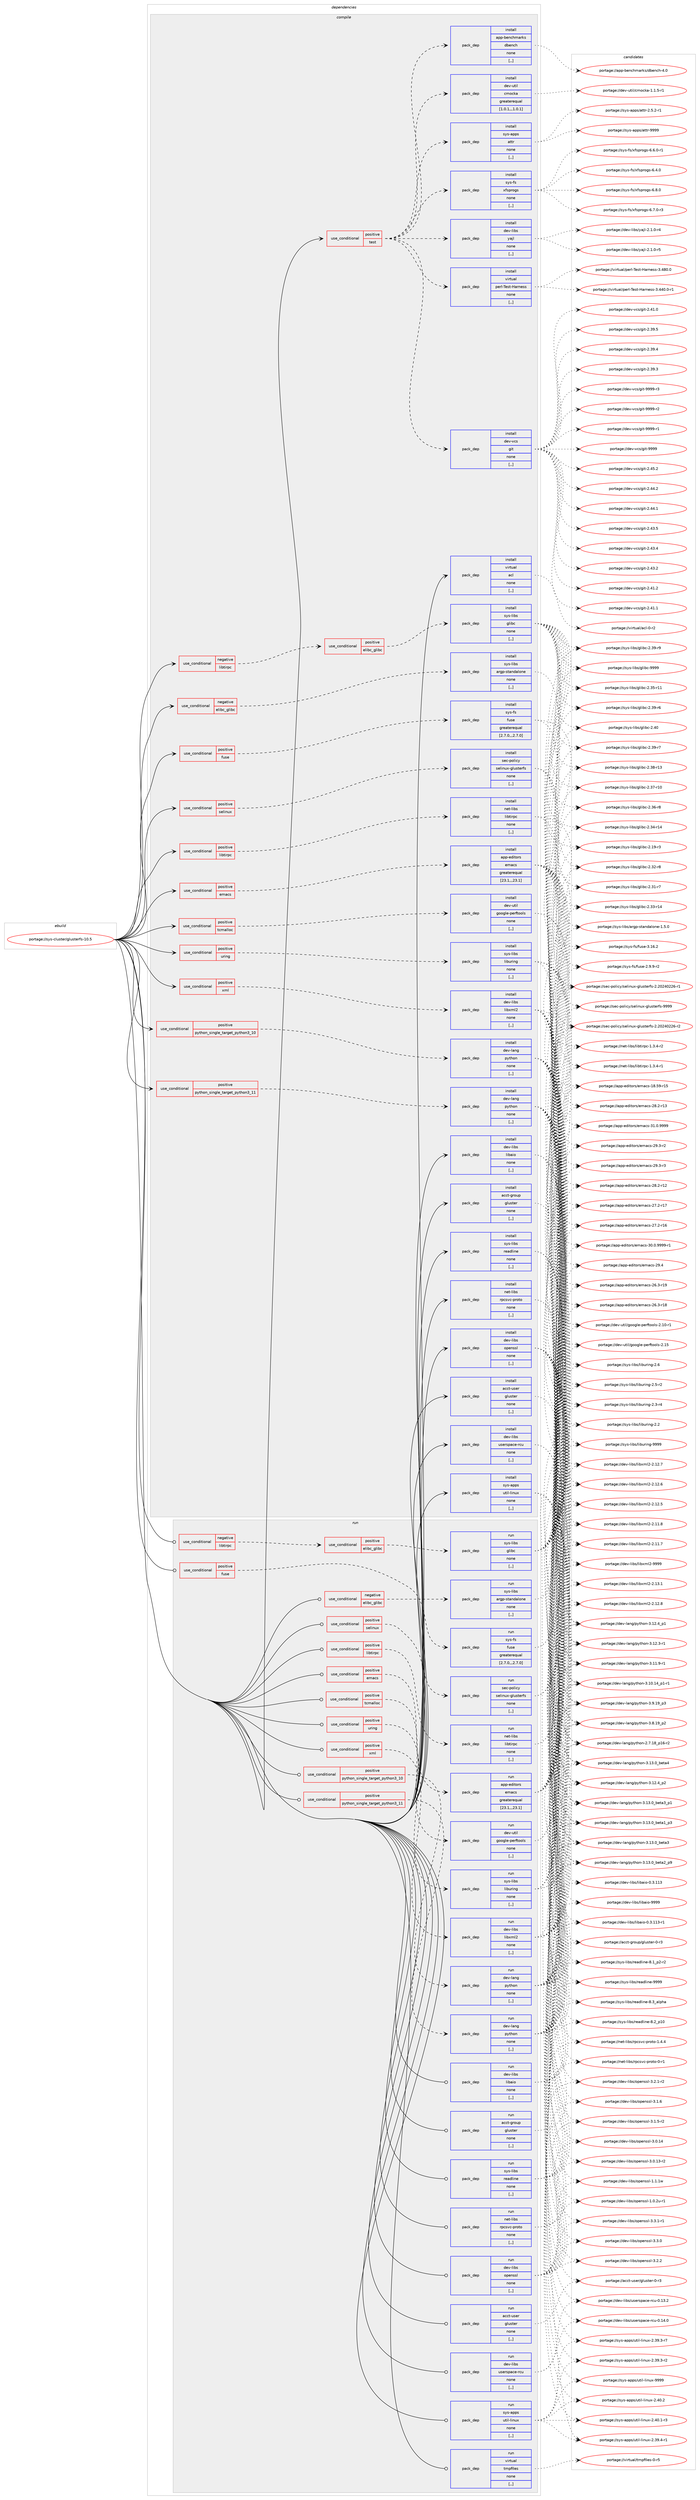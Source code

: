 digraph prolog {

# *************
# Graph options
# *************

newrank=true;
concentrate=true;
compound=true;
graph [rankdir=LR,fontname=Helvetica,fontsize=10,ranksep=1.5];#, ranksep=2.5, nodesep=0.2];
edge  [arrowhead=vee];
node  [fontname=Helvetica,fontsize=10];

# **********
# The ebuild
# **********

subgraph cluster_leftcol {
color=gray;
label=<<i>ebuild</i>>;
id [label="portage://sys-cluster/glusterfs-10.5", color=red, width=4, href="../sys-cluster/glusterfs-10.5.svg"];
}

# ****************
# The dependencies
# ****************

subgraph cluster_midcol {
color=gray;
label=<<i>dependencies</i>>;
subgraph cluster_compile {
fillcolor="#eeeeee";
style=filled;
label=<<i>compile</i>>;
subgraph cond114249 {
dependency430380 [label=<<TABLE BORDER="0" CELLBORDER="1" CELLSPACING="0" CELLPADDING="4"><TR><TD ROWSPAN="3" CELLPADDING="10">use_conditional</TD></TR><TR><TD>negative</TD></TR><TR><TD>elibc_glibc</TD></TR></TABLE>>, shape=none, color=red];
subgraph pack313187 {
dependency430381 [label=<<TABLE BORDER="0" CELLBORDER="1" CELLSPACING="0" CELLPADDING="4" WIDTH="220"><TR><TD ROWSPAN="6" CELLPADDING="30">pack_dep</TD></TR><TR><TD WIDTH="110">install</TD></TR><TR><TD>sys-libs</TD></TR><TR><TD>argp-standalone</TD></TR><TR><TD>none</TD></TR><TR><TD>[,,]</TD></TR></TABLE>>, shape=none, color=blue];
}
dependency430380:e -> dependency430381:w [weight=20,style="dashed",arrowhead="vee"];
}
id:e -> dependency430380:w [weight=20,style="solid",arrowhead="vee"];
subgraph cond114250 {
dependency430382 [label=<<TABLE BORDER="0" CELLBORDER="1" CELLSPACING="0" CELLPADDING="4"><TR><TD ROWSPAN="3" CELLPADDING="10">use_conditional</TD></TR><TR><TD>negative</TD></TR><TR><TD>libtirpc</TD></TR></TABLE>>, shape=none, color=red];
subgraph cond114251 {
dependency430383 [label=<<TABLE BORDER="0" CELLBORDER="1" CELLSPACING="0" CELLPADDING="4"><TR><TD ROWSPAN="3" CELLPADDING="10">use_conditional</TD></TR><TR><TD>positive</TD></TR><TR><TD>elibc_glibc</TD></TR></TABLE>>, shape=none, color=red];
subgraph pack313188 {
dependency430384 [label=<<TABLE BORDER="0" CELLBORDER="1" CELLSPACING="0" CELLPADDING="4" WIDTH="220"><TR><TD ROWSPAN="6" CELLPADDING="30">pack_dep</TD></TR><TR><TD WIDTH="110">install</TD></TR><TR><TD>sys-libs</TD></TR><TR><TD>glibc</TD></TR><TR><TD>none</TD></TR><TR><TD>[,,]</TD></TR></TABLE>>, shape=none, color=blue];
}
dependency430383:e -> dependency430384:w [weight=20,style="dashed",arrowhead="vee"];
}
dependency430382:e -> dependency430383:w [weight=20,style="dashed",arrowhead="vee"];
}
id:e -> dependency430382:w [weight=20,style="solid",arrowhead="vee"];
subgraph cond114252 {
dependency430385 [label=<<TABLE BORDER="0" CELLBORDER="1" CELLSPACING="0" CELLPADDING="4"><TR><TD ROWSPAN="3" CELLPADDING="10">use_conditional</TD></TR><TR><TD>positive</TD></TR><TR><TD>emacs</TD></TR></TABLE>>, shape=none, color=red];
subgraph pack313189 {
dependency430386 [label=<<TABLE BORDER="0" CELLBORDER="1" CELLSPACING="0" CELLPADDING="4" WIDTH="220"><TR><TD ROWSPAN="6" CELLPADDING="30">pack_dep</TD></TR><TR><TD WIDTH="110">install</TD></TR><TR><TD>app-editors</TD></TR><TR><TD>emacs</TD></TR><TR><TD>greaterequal</TD></TR><TR><TD>[23.1,,,23.1]</TD></TR></TABLE>>, shape=none, color=blue];
}
dependency430385:e -> dependency430386:w [weight=20,style="dashed",arrowhead="vee"];
}
id:e -> dependency430385:w [weight=20,style="solid",arrowhead="vee"];
subgraph cond114253 {
dependency430387 [label=<<TABLE BORDER="0" CELLBORDER="1" CELLSPACING="0" CELLPADDING="4"><TR><TD ROWSPAN="3" CELLPADDING="10">use_conditional</TD></TR><TR><TD>positive</TD></TR><TR><TD>fuse</TD></TR></TABLE>>, shape=none, color=red];
subgraph pack313190 {
dependency430388 [label=<<TABLE BORDER="0" CELLBORDER="1" CELLSPACING="0" CELLPADDING="4" WIDTH="220"><TR><TD ROWSPAN="6" CELLPADDING="30">pack_dep</TD></TR><TR><TD WIDTH="110">install</TD></TR><TR><TD>sys-fs</TD></TR><TR><TD>fuse</TD></TR><TR><TD>greaterequal</TD></TR><TR><TD>[2.7.0,,,2.7.0]</TD></TR></TABLE>>, shape=none, color=blue];
}
dependency430387:e -> dependency430388:w [weight=20,style="dashed",arrowhead="vee"];
}
id:e -> dependency430387:w [weight=20,style="solid",arrowhead="vee"];
subgraph cond114254 {
dependency430389 [label=<<TABLE BORDER="0" CELLBORDER="1" CELLSPACING="0" CELLPADDING="4"><TR><TD ROWSPAN="3" CELLPADDING="10">use_conditional</TD></TR><TR><TD>positive</TD></TR><TR><TD>libtirpc</TD></TR></TABLE>>, shape=none, color=red];
subgraph pack313191 {
dependency430390 [label=<<TABLE BORDER="0" CELLBORDER="1" CELLSPACING="0" CELLPADDING="4" WIDTH="220"><TR><TD ROWSPAN="6" CELLPADDING="30">pack_dep</TD></TR><TR><TD WIDTH="110">install</TD></TR><TR><TD>net-libs</TD></TR><TR><TD>libtirpc</TD></TR><TR><TD>none</TD></TR><TR><TD>[,,]</TD></TR></TABLE>>, shape=none, color=blue];
}
dependency430389:e -> dependency430390:w [weight=20,style="dashed",arrowhead="vee"];
}
id:e -> dependency430389:w [weight=20,style="solid",arrowhead="vee"];
subgraph cond114255 {
dependency430391 [label=<<TABLE BORDER="0" CELLBORDER="1" CELLSPACING="0" CELLPADDING="4"><TR><TD ROWSPAN="3" CELLPADDING="10">use_conditional</TD></TR><TR><TD>positive</TD></TR><TR><TD>python_single_target_python3_10</TD></TR></TABLE>>, shape=none, color=red];
subgraph pack313192 {
dependency430392 [label=<<TABLE BORDER="0" CELLBORDER="1" CELLSPACING="0" CELLPADDING="4" WIDTH="220"><TR><TD ROWSPAN="6" CELLPADDING="30">pack_dep</TD></TR><TR><TD WIDTH="110">install</TD></TR><TR><TD>dev-lang</TD></TR><TR><TD>python</TD></TR><TR><TD>none</TD></TR><TR><TD>[,,]</TD></TR></TABLE>>, shape=none, color=blue];
}
dependency430391:e -> dependency430392:w [weight=20,style="dashed",arrowhead="vee"];
}
id:e -> dependency430391:w [weight=20,style="solid",arrowhead="vee"];
subgraph cond114256 {
dependency430393 [label=<<TABLE BORDER="0" CELLBORDER="1" CELLSPACING="0" CELLPADDING="4"><TR><TD ROWSPAN="3" CELLPADDING="10">use_conditional</TD></TR><TR><TD>positive</TD></TR><TR><TD>python_single_target_python3_11</TD></TR></TABLE>>, shape=none, color=red];
subgraph pack313193 {
dependency430394 [label=<<TABLE BORDER="0" CELLBORDER="1" CELLSPACING="0" CELLPADDING="4" WIDTH="220"><TR><TD ROWSPAN="6" CELLPADDING="30">pack_dep</TD></TR><TR><TD WIDTH="110">install</TD></TR><TR><TD>dev-lang</TD></TR><TR><TD>python</TD></TR><TR><TD>none</TD></TR><TR><TD>[,,]</TD></TR></TABLE>>, shape=none, color=blue];
}
dependency430393:e -> dependency430394:w [weight=20,style="dashed",arrowhead="vee"];
}
id:e -> dependency430393:w [weight=20,style="solid",arrowhead="vee"];
subgraph cond114257 {
dependency430395 [label=<<TABLE BORDER="0" CELLBORDER="1" CELLSPACING="0" CELLPADDING="4"><TR><TD ROWSPAN="3" CELLPADDING="10">use_conditional</TD></TR><TR><TD>positive</TD></TR><TR><TD>selinux</TD></TR></TABLE>>, shape=none, color=red];
subgraph pack313194 {
dependency430396 [label=<<TABLE BORDER="0" CELLBORDER="1" CELLSPACING="0" CELLPADDING="4" WIDTH="220"><TR><TD ROWSPAN="6" CELLPADDING="30">pack_dep</TD></TR><TR><TD WIDTH="110">install</TD></TR><TR><TD>sec-policy</TD></TR><TR><TD>selinux-glusterfs</TD></TR><TR><TD>none</TD></TR><TR><TD>[,,]</TD></TR></TABLE>>, shape=none, color=blue];
}
dependency430395:e -> dependency430396:w [weight=20,style="dashed",arrowhead="vee"];
}
id:e -> dependency430395:w [weight=20,style="solid",arrowhead="vee"];
subgraph cond114258 {
dependency430397 [label=<<TABLE BORDER="0" CELLBORDER="1" CELLSPACING="0" CELLPADDING="4"><TR><TD ROWSPAN="3" CELLPADDING="10">use_conditional</TD></TR><TR><TD>positive</TD></TR><TR><TD>tcmalloc</TD></TR></TABLE>>, shape=none, color=red];
subgraph pack313195 {
dependency430398 [label=<<TABLE BORDER="0" CELLBORDER="1" CELLSPACING="0" CELLPADDING="4" WIDTH="220"><TR><TD ROWSPAN="6" CELLPADDING="30">pack_dep</TD></TR><TR><TD WIDTH="110">install</TD></TR><TR><TD>dev-util</TD></TR><TR><TD>google-perftools</TD></TR><TR><TD>none</TD></TR><TR><TD>[,,]</TD></TR></TABLE>>, shape=none, color=blue];
}
dependency430397:e -> dependency430398:w [weight=20,style="dashed",arrowhead="vee"];
}
id:e -> dependency430397:w [weight=20,style="solid",arrowhead="vee"];
subgraph cond114259 {
dependency430399 [label=<<TABLE BORDER="0" CELLBORDER="1" CELLSPACING="0" CELLPADDING="4"><TR><TD ROWSPAN="3" CELLPADDING="10">use_conditional</TD></TR><TR><TD>positive</TD></TR><TR><TD>test</TD></TR></TABLE>>, shape=none, color=red];
subgraph pack313196 {
dependency430400 [label=<<TABLE BORDER="0" CELLBORDER="1" CELLSPACING="0" CELLPADDING="4" WIDTH="220"><TR><TD ROWSPAN="6" CELLPADDING="30">pack_dep</TD></TR><TR><TD WIDTH="110">install</TD></TR><TR><TD>dev-util</TD></TR><TR><TD>cmocka</TD></TR><TR><TD>greaterequal</TD></TR><TR><TD>[1.0.1,,,1.0.1]</TD></TR></TABLE>>, shape=none, color=blue];
}
dependency430399:e -> dependency430400:w [weight=20,style="dashed",arrowhead="vee"];
subgraph pack313197 {
dependency430401 [label=<<TABLE BORDER="0" CELLBORDER="1" CELLSPACING="0" CELLPADDING="4" WIDTH="220"><TR><TD ROWSPAN="6" CELLPADDING="30">pack_dep</TD></TR><TR><TD WIDTH="110">install</TD></TR><TR><TD>app-benchmarks</TD></TR><TR><TD>dbench</TD></TR><TR><TD>none</TD></TR><TR><TD>[,,]</TD></TR></TABLE>>, shape=none, color=blue];
}
dependency430399:e -> dependency430401:w [weight=20,style="dashed",arrowhead="vee"];
subgraph pack313198 {
dependency430402 [label=<<TABLE BORDER="0" CELLBORDER="1" CELLSPACING="0" CELLPADDING="4" WIDTH="220"><TR><TD ROWSPAN="6" CELLPADDING="30">pack_dep</TD></TR><TR><TD WIDTH="110">install</TD></TR><TR><TD>dev-vcs</TD></TR><TR><TD>git</TD></TR><TR><TD>none</TD></TR><TR><TD>[,,]</TD></TR></TABLE>>, shape=none, color=blue];
}
dependency430399:e -> dependency430402:w [weight=20,style="dashed",arrowhead="vee"];
subgraph pack313199 {
dependency430403 [label=<<TABLE BORDER="0" CELLBORDER="1" CELLSPACING="0" CELLPADDING="4" WIDTH="220"><TR><TD ROWSPAN="6" CELLPADDING="30">pack_dep</TD></TR><TR><TD WIDTH="110">install</TD></TR><TR><TD>virtual</TD></TR><TR><TD>perl-Test-Harness</TD></TR><TR><TD>none</TD></TR><TR><TD>[,,]</TD></TR></TABLE>>, shape=none, color=blue];
}
dependency430399:e -> dependency430403:w [weight=20,style="dashed",arrowhead="vee"];
subgraph pack313200 {
dependency430404 [label=<<TABLE BORDER="0" CELLBORDER="1" CELLSPACING="0" CELLPADDING="4" WIDTH="220"><TR><TD ROWSPAN="6" CELLPADDING="30">pack_dep</TD></TR><TR><TD WIDTH="110">install</TD></TR><TR><TD>dev-libs</TD></TR><TR><TD>yajl</TD></TR><TR><TD>none</TD></TR><TR><TD>[,,]</TD></TR></TABLE>>, shape=none, color=blue];
}
dependency430399:e -> dependency430404:w [weight=20,style="dashed",arrowhead="vee"];
subgraph pack313201 {
dependency430405 [label=<<TABLE BORDER="0" CELLBORDER="1" CELLSPACING="0" CELLPADDING="4" WIDTH="220"><TR><TD ROWSPAN="6" CELLPADDING="30">pack_dep</TD></TR><TR><TD WIDTH="110">install</TD></TR><TR><TD>sys-fs</TD></TR><TR><TD>xfsprogs</TD></TR><TR><TD>none</TD></TR><TR><TD>[,,]</TD></TR></TABLE>>, shape=none, color=blue];
}
dependency430399:e -> dependency430405:w [weight=20,style="dashed",arrowhead="vee"];
subgraph pack313202 {
dependency430406 [label=<<TABLE BORDER="0" CELLBORDER="1" CELLSPACING="0" CELLPADDING="4" WIDTH="220"><TR><TD ROWSPAN="6" CELLPADDING="30">pack_dep</TD></TR><TR><TD WIDTH="110">install</TD></TR><TR><TD>sys-apps</TD></TR><TR><TD>attr</TD></TR><TR><TD>none</TD></TR><TR><TD>[,,]</TD></TR></TABLE>>, shape=none, color=blue];
}
dependency430399:e -> dependency430406:w [weight=20,style="dashed",arrowhead="vee"];
}
id:e -> dependency430399:w [weight=20,style="solid",arrowhead="vee"];
subgraph cond114260 {
dependency430407 [label=<<TABLE BORDER="0" CELLBORDER="1" CELLSPACING="0" CELLPADDING="4"><TR><TD ROWSPAN="3" CELLPADDING="10">use_conditional</TD></TR><TR><TD>positive</TD></TR><TR><TD>uring</TD></TR></TABLE>>, shape=none, color=red];
subgraph pack313203 {
dependency430408 [label=<<TABLE BORDER="0" CELLBORDER="1" CELLSPACING="0" CELLPADDING="4" WIDTH="220"><TR><TD ROWSPAN="6" CELLPADDING="30">pack_dep</TD></TR><TR><TD WIDTH="110">install</TD></TR><TR><TD>sys-libs</TD></TR><TR><TD>liburing</TD></TR><TR><TD>none</TD></TR><TR><TD>[,,]</TD></TR></TABLE>>, shape=none, color=blue];
}
dependency430407:e -> dependency430408:w [weight=20,style="dashed",arrowhead="vee"];
}
id:e -> dependency430407:w [weight=20,style="solid",arrowhead="vee"];
subgraph cond114261 {
dependency430409 [label=<<TABLE BORDER="0" CELLBORDER="1" CELLSPACING="0" CELLPADDING="4"><TR><TD ROWSPAN="3" CELLPADDING="10">use_conditional</TD></TR><TR><TD>positive</TD></TR><TR><TD>xml</TD></TR></TABLE>>, shape=none, color=red];
subgraph pack313204 {
dependency430410 [label=<<TABLE BORDER="0" CELLBORDER="1" CELLSPACING="0" CELLPADDING="4" WIDTH="220"><TR><TD ROWSPAN="6" CELLPADDING="30">pack_dep</TD></TR><TR><TD WIDTH="110">install</TD></TR><TR><TD>dev-libs</TD></TR><TR><TD>libxml2</TD></TR><TR><TD>none</TD></TR><TR><TD>[,,]</TD></TR></TABLE>>, shape=none, color=blue];
}
dependency430409:e -> dependency430410:w [weight=20,style="dashed",arrowhead="vee"];
}
id:e -> dependency430409:w [weight=20,style="solid",arrowhead="vee"];
subgraph pack313205 {
dependency430411 [label=<<TABLE BORDER="0" CELLBORDER="1" CELLSPACING="0" CELLPADDING="4" WIDTH="220"><TR><TD ROWSPAN="6" CELLPADDING="30">pack_dep</TD></TR><TR><TD WIDTH="110">install</TD></TR><TR><TD>acct-group</TD></TR><TR><TD>gluster</TD></TR><TR><TD>none</TD></TR><TR><TD>[,,]</TD></TR></TABLE>>, shape=none, color=blue];
}
id:e -> dependency430411:w [weight=20,style="solid",arrowhead="vee"];
subgraph pack313206 {
dependency430412 [label=<<TABLE BORDER="0" CELLBORDER="1" CELLSPACING="0" CELLPADDING="4" WIDTH="220"><TR><TD ROWSPAN="6" CELLPADDING="30">pack_dep</TD></TR><TR><TD WIDTH="110">install</TD></TR><TR><TD>acct-user</TD></TR><TR><TD>gluster</TD></TR><TR><TD>none</TD></TR><TR><TD>[,,]</TD></TR></TABLE>>, shape=none, color=blue];
}
id:e -> dependency430412:w [weight=20,style="solid",arrowhead="vee"];
subgraph pack313207 {
dependency430413 [label=<<TABLE BORDER="0" CELLBORDER="1" CELLSPACING="0" CELLPADDING="4" WIDTH="220"><TR><TD ROWSPAN="6" CELLPADDING="30">pack_dep</TD></TR><TR><TD WIDTH="110">install</TD></TR><TR><TD>dev-libs</TD></TR><TR><TD>libaio</TD></TR><TR><TD>none</TD></TR><TR><TD>[,,]</TD></TR></TABLE>>, shape=none, color=blue];
}
id:e -> dependency430413:w [weight=20,style="solid",arrowhead="vee"];
subgraph pack313208 {
dependency430414 [label=<<TABLE BORDER="0" CELLBORDER="1" CELLSPACING="0" CELLPADDING="4" WIDTH="220"><TR><TD ROWSPAN="6" CELLPADDING="30">pack_dep</TD></TR><TR><TD WIDTH="110">install</TD></TR><TR><TD>dev-libs</TD></TR><TR><TD>openssl</TD></TR><TR><TD>none</TD></TR><TR><TD>[,,]</TD></TR></TABLE>>, shape=none, color=blue];
}
id:e -> dependency430414:w [weight=20,style="solid",arrowhead="vee"];
subgraph pack313209 {
dependency430415 [label=<<TABLE BORDER="0" CELLBORDER="1" CELLSPACING="0" CELLPADDING="4" WIDTH="220"><TR><TD ROWSPAN="6" CELLPADDING="30">pack_dep</TD></TR><TR><TD WIDTH="110">install</TD></TR><TR><TD>dev-libs</TD></TR><TR><TD>userspace-rcu</TD></TR><TR><TD>none</TD></TR><TR><TD>[,,]</TD></TR></TABLE>>, shape=none, color=blue];
}
id:e -> dependency430415:w [weight=20,style="solid",arrowhead="vee"];
subgraph pack313210 {
dependency430416 [label=<<TABLE BORDER="0" CELLBORDER="1" CELLSPACING="0" CELLPADDING="4" WIDTH="220"><TR><TD ROWSPAN="6" CELLPADDING="30">pack_dep</TD></TR><TR><TD WIDTH="110">install</TD></TR><TR><TD>net-libs</TD></TR><TR><TD>rpcsvc-proto</TD></TR><TR><TD>none</TD></TR><TR><TD>[,,]</TD></TR></TABLE>>, shape=none, color=blue];
}
id:e -> dependency430416:w [weight=20,style="solid",arrowhead="vee"];
subgraph pack313211 {
dependency430417 [label=<<TABLE BORDER="0" CELLBORDER="1" CELLSPACING="0" CELLPADDING="4" WIDTH="220"><TR><TD ROWSPAN="6" CELLPADDING="30">pack_dep</TD></TR><TR><TD WIDTH="110">install</TD></TR><TR><TD>sys-apps</TD></TR><TR><TD>util-linux</TD></TR><TR><TD>none</TD></TR><TR><TD>[,,]</TD></TR></TABLE>>, shape=none, color=blue];
}
id:e -> dependency430417:w [weight=20,style="solid",arrowhead="vee"];
subgraph pack313212 {
dependency430418 [label=<<TABLE BORDER="0" CELLBORDER="1" CELLSPACING="0" CELLPADDING="4" WIDTH="220"><TR><TD ROWSPAN="6" CELLPADDING="30">pack_dep</TD></TR><TR><TD WIDTH="110">install</TD></TR><TR><TD>sys-libs</TD></TR><TR><TD>readline</TD></TR><TR><TD>none</TD></TR><TR><TD>[,,]</TD></TR></TABLE>>, shape=none, color=blue];
}
id:e -> dependency430418:w [weight=20,style="solid",arrowhead="vee"];
subgraph pack313213 {
dependency430419 [label=<<TABLE BORDER="0" CELLBORDER="1" CELLSPACING="0" CELLPADDING="4" WIDTH="220"><TR><TD ROWSPAN="6" CELLPADDING="30">pack_dep</TD></TR><TR><TD WIDTH="110">install</TD></TR><TR><TD>virtual</TD></TR><TR><TD>acl</TD></TR><TR><TD>none</TD></TR><TR><TD>[,,]</TD></TR></TABLE>>, shape=none, color=blue];
}
id:e -> dependency430419:w [weight=20,style="solid",arrowhead="vee"];
}
subgraph cluster_compileandrun {
fillcolor="#eeeeee";
style=filled;
label=<<i>compile and run</i>>;
}
subgraph cluster_run {
fillcolor="#eeeeee";
style=filled;
label=<<i>run</i>>;
subgraph cond114262 {
dependency430420 [label=<<TABLE BORDER="0" CELLBORDER="1" CELLSPACING="0" CELLPADDING="4"><TR><TD ROWSPAN="3" CELLPADDING="10">use_conditional</TD></TR><TR><TD>negative</TD></TR><TR><TD>elibc_glibc</TD></TR></TABLE>>, shape=none, color=red];
subgraph pack313214 {
dependency430421 [label=<<TABLE BORDER="0" CELLBORDER="1" CELLSPACING="0" CELLPADDING="4" WIDTH="220"><TR><TD ROWSPAN="6" CELLPADDING="30">pack_dep</TD></TR><TR><TD WIDTH="110">run</TD></TR><TR><TD>sys-libs</TD></TR><TR><TD>argp-standalone</TD></TR><TR><TD>none</TD></TR><TR><TD>[,,]</TD></TR></TABLE>>, shape=none, color=blue];
}
dependency430420:e -> dependency430421:w [weight=20,style="dashed",arrowhead="vee"];
}
id:e -> dependency430420:w [weight=20,style="solid",arrowhead="odot"];
subgraph cond114263 {
dependency430422 [label=<<TABLE BORDER="0" CELLBORDER="1" CELLSPACING="0" CELLPADDING="4"><TR><TD ROWSPAN="3" CELLPADDING="10">use_conditional</TD></TR><TR><TD>negative</TD></TR><TR><TD>libtirpc</TD></TR></TABLE>>, shape=none, color=red];
subgraph cond114264 {
dependency430423 [label=<<TABLE BORDER="0" CELLBORDER="1" CELLSPACING="0" CELLPADDING="4"><TR><TD ROWSPAN="3" CELLPADDING="10">use_conditional</TD></TR><TR><TD>positive</TD></TR><TR><TD>elibc_glibc</TD></TR></TABLE>>, shape=none, color=red];
subgraph pack313215 {
dependency430424 [label=<<TABLE BORDER="0" CELLBORDER="1" CELLSPACING="0" CELLPADDING="4" WIDTH="220"><TR><TD ROWSPAN="6" CELLPADDING="30">pack_dep</TD></TR><TR><TD WIDTH="110">run</TD></TR><TR><TD>sys-libs</TD></TR><TR><TD>glibc</TD></TR><TR><TD>none</TD></TR><TR><TD>[,,]</TD></TR></TABLE>>, shape=none, color=blue];
}
dependency430423:e -> dependency430424:w [weight=20,style="dashed",arrowhead="vee"];
}
dependency430422:e -> dependency430423:w [weight=20,style="dashed",arrowhead="vee"];
}
id:e -> dependency430422:w [weight=20,style="solid",arrowhead="odot"];
subgraph cond114265 {
dependency430425 [label=<<TABLE BORDER="0" CELLBORDER="1" CELLSPACING="0" CELLPADDING="4"><TR><TD ROWSPAN="3" CELLPADDING="10">use_conditional</TD></TR><TR><TD>positive</TD></TR><TR><TD>emacs</TD></TR></TABLE>>, shape=none, color=red];
subgraph pack313216 {
dependency430426 [label=<<TABLE BORDER="0" CELLBORDER="1" CELLSPACING="0" CELLPADDING="4" WIDTH="220"><TR><TD ROWSPAN="6" CELLPADDING="30">pack_dep</TD></TR><TR><TD WIDTH="110">run</TD></TR><TR><TD>app-editors</TD></TR><TR><TD>emacs</TD></TR><TR><TD>greaterequal</TD></TR><TR><TD>[23.1,,,23.1]</TD></TR></TABLE>>, shape=none, color=blue];
}
dependency430425:e -> dependency430426:w [weight=20,style="dashed",arrowhead="vee"];
}
id:e -> dependency430425:w [weight=20,style="solid",arrowhead="odot"];
subgraph cond114266 {
dependency430427 [label=<<TABLE BORDER="0" CELLBORDER="1" CELLSPACING="0" CELLPADDING="4"><TR><TD ROWSPAN="3" CELLPADDING="10">use_conditional</TD></TR><TR><TD>positive</TD></TR><TR><TD>fuse</TD></TR></TABLE>>, shape=none, color=red];
subgraph pack313217 {
dependency430428 [label=<<TABLE BORDER="0" CELLBORDER="1" CELLSPACING="0" CELLPADDING="4" WIDTH="220"><TR><TD ROWSPAN="6" CELLPADDING="30">pack_dep</TD></TR><TR><TD WIDTH="110">run</TD></TR><TR><TD>sys-fs</TD></TR><TR><TD>fuse</TD></TR><TR><TD>greaterequal</TD></TR><TR><TD>[2.7.0,,,2.7.0]</TD></TR></TABLE>>, shape=none, color=blue];
}
dependency430427:e -> dependency430428:w [weight=20,style="dashed",arrowhead="vee"];
}
id:e -> dependency430427:w [weight=20,style="solid",arrowhead="odot"];
subgraph cond114267 {
dependency430429 [label=<<TABLE BORDER="0" CELLBORDER="1" CELLSPACING="0" CELLPADDING="4"><TR><TD ROWSPAN="3" CELLPADDING="10">use_conditional</TD></TR><TR><TD>positive</TD></TR><TR><TD>libtirpc</TD></TR></TABLE>>, shape=none, color=red];
subgraph pack313218 {
dependency430430 [label=<<TABLE BORDER="0" CELLBORDER="1" CELLSPACING="0" CELLPADDING="4" WIDTH="220"><TR><TD ROWSPAN="6" CELLPADDING="30">pack_dep</TD></TR><TR><TD WIDTH="110">run</TD></TR><TR><TD>net-libs</TD></TR><TR><TD>libtirpc</TD></TR><TR><TD>none</TD></TR><TR><TD>[,,]</TD></TR></TABLE>>, shape=none, color=blue];
}
dependency430429:e -> dependency430430:w [weight=20,style="dashed",arrowhead="vee"];
}
id:e -> dependency430429:w [weight=20,style="solid",arrowhead="odot"];
subgraph cond114268 {
dependency430431 [label=<<TABLE BORDER="0" CELLBORDER="1" CELLSPACING="0" CELLPADDING="4"><TR><TD ROWSPAN="3" CELLPADDING="10">use_conditional</TD></TR><TR><TD>positive</TD></TR><TR><TD>python_single_target_python3_10</TD></TR></TABLE>>, shape=none, color=red];
subgraph pack313219 {
dependency430432 [label=<<TABLE BORDER="0" CELLBORDER="1" CELLSPACING="0" CELLPADDING="4" WIDTH="220"><TR><TD ROWSPAN="6" CELLPADDING="30">pack_dep</TD></TR><TR><TD WIDTH="110">run</TD></TR><TR><TD>dev-lang</TD></TR><TR><TD>python</TD></TR><TR><TD>none</TD></TR><TR><TD>[,,]</TD></TR></TABLE>>, shape=none, color=blue];
}
dependency430431:e -> dependency430432:w [weight=20,style="dashed",arrowhead="vee"];
}
id:e -> dependency430431:w [weight=20,style="solid",arrowhead="odot"];
subgraph cond114269 {
dependency430433 [label=<<TABLE BORDER="0" CELLBORDER="1" CELLSPACING="0" CELLPADDING="4"><TR><TD ROWSPAN="3" CELLPADDING="10">use_conditional</TD></TR><TR><TD>positive</TD></TR><TR><TD>python_single_target_python3_11</TD></TR></TABLE>>, shape=none, color=red];
subgraph pack313220 {
dependency430434 [label=<<TABLE BORDER="0" CELLBORDER="1" CELLSPACING="0" CELLPADDING="4" WIDTH="220"><TR><TD ROWSPAN="6" CELLPADDING="30">pack_dep</TD></TR><TR><TD WIDTH="110">run</TD></TR><TR><TD>dev-lang</TD></TR><TR><TD>python</TD></TR><TR><TD>none</TD></TR><TR><TD>[,,]</TD></TR></TABLE>>, shape=none, color=blue];
}
dependency430433:e -> dependency430434:w [weight=20,style="dashed",arrowhead="vee"];
}
id:e -> dependency430433:w [weight=20,style="solid",arrowhead="odot"];
subgraph cond114270 {
dependency430435 [label=<<TABLE BORDER="0" CELLBORDER="1" CELLSPACING="0" CELLPADDING="4"><TR><TD ROWSPAN="3" CELLPADDING="10">use_conditional</TD></TR><TR><TD>positive</TD></TR><TR><TD>selinux</TD></TR></TABLE>>, shape=none, color=red];
subgraph pack313221 {
dependency430436 [label=<<TABLE BORDER="0" CELLBORDER="1" CELLSPACING="0" CELLPADDING="4" WIDTH="220"><TR><TD ROWSPAN="6" CELLPADDING="30">pack_dep</TD></TR><TR><TD WIDTH="110">run</TD></TR><TR><TD>sec-policy</TD></TR><TR><TD>selinux-glusterfs</TD></TR><TR><TD>none</TD></TR><TR><TD>[,,]</TD></TR></TABLE>>, shape=none, color=blue];
}
dependency430435:e -> dependency430436:w [weight=20,style="dashed",arrowhead="vee"];
}
id:e -> dependency430435:w [weight=20,style="solid",arrowhead="odot"];
subgraph cond114271 {
dependency430437 [label=<<TABLE BORDER="0" CELLBORDER="1" CELLSPACING="0" CELLPADDING="4"><TR><TD ROWSPAN="3" CELLPADDING="10">use_conditional</TD></TR><TR><TD>positive</TD></TR><TR><TD>tcmalloc</TD></TR></TABLE>>, shape=none, color=red];
subgraph pack313222 {
dependency430438 [label=<<TABLE BORDER="0" CELLBORDER="1" CELLSPACING="0" CELLPADDING="4" WIDTH="220"><TR><TD ROWSPAN="6" CELLPADDING="30">pack_dep</TD></TR><TR><TD WIDTH="110">run</TD></TR><TR><TD>dev-util</TD></TR><TR><TD>google-perftools</TD></TR><TR><TD>none</TD></TR><TR><TD>[,,]</TD></TR></TABLE>>, shape=none, color=blue];
}
dependency430437:e -> dependency430438:w [weight=20,style="dashed",arrowhead="vee"];
}
id:e -> dependency430437:w [weight=20,style="solid",arrowhead="odot"];
subgraph cond114272 {
dependency430439 [label=<<TABLE BORDER="0" CELLBORDER="1" CELLSPACING="0" CELLPADDING="4"><TR><TD ROWSPAN="3" CELLPADDING="10">use_conditional</TD></TR><TR><TD>positive</TD></TR><TR><TD>uring</TD></TR></TABLE>>, shape=none, color=red];
subgraph pack313223 {
dependency430440 [label=<<TABLE BORDER="0" CELLBORDER="1" CELLSPACING="0" CELLPADDING="4" WIDTH="220"><TR><TD ROWSPAN="6" CELLPADDING="30">pack_dep</TD></TR><TR><TD WIDTH="110">run</TD></TR><TR><TD>sys-libs</TD></TR><TR><TD>liburing</TD></TR><TR><TD>none</TD></TR><TR><TD>[,,]</TD></TR></TABLE>>, shape=none, color=blue];
}
dependency430439:e -> dependency430440:w [weight=20,style="dashed",arrowhead="vee"];
}
id:e -> dependency430439:w [weight=20,style="solid",arrowhead="odot"];
subgraph cond114273 {
dependency430441 [label=<<TABLE BORDER="0" CELLBORDER="1" CELLSPACING="0" CELLPADDING="4"><TR><TD ROWSPAN="3" CELLPADDING="10">use_conditional</TD></TR><TR><TD>positive</TD></TR><TR><TD>xml</TD></TR></TABLE>>, shape=none, color=red];
subgraph pack313224 {
dependency430442 [label=<<TABLE BORDER="0" CELLBORDER="1" CELLSPACING="0" CELLPADDING="4" WIDTH="220"><TR><TD ROWSPAN="6" CELLPADDING="30">pack_dep</TD></TR><TR><TD WIDTH="110">run</TD></TR><TR><TD>dev-libs</TD></TR><TR><TD>libxml2</TD></TR><TR><TD>none</TD></TR><TR><TD>[,,]</TD></TR></TABLE>>, shape=none, color=blue];
}
dependency430441:e -> dependency430442:w [weight=20,style="dashed",arrowhead="vee"];
}
id:e -> dependency430441:w [weight=20,style="solid",arrowhead="odot"];
subgraph pack313225 {
dependency430443 [label=<<TABLE BORDER="0" CELLBORDER="1" CELLSPACING="0" CELLPADDING="4" WIDTH="220"><TR><TD ROWSPAN="6" CELLPADDING="30">pack_dep</TD></TR><TR><TD WIDTH="110">run</TD></TR><TR><TD>acct-group</TD></TR><TR><TD>gluster</TD></TR><TR><TD>none</TD></TR><TR><TD>[,,]</TD></TR></TABLE>>, shape=none, color=blue];
}
id:e -> dependency430443:w [weight=20,style="solid",arrowhead="odot"];
subgraph pack313226 {
dependency430444 [label=<<TABLE BORDER="0" CELLBORDER="1" CELLSPACING="0" CELLPADDING="4" WIDTH="220"><TR><TD ROWSPAN="6" CELLPADDING="30">pack_dep</TD></TR><TR><TD WIDTH="110">run</TD></TR><TR><TD>acct-user</TD></TR><TR><TD>gluster</TD></TR><TR><TD>none</TD></TR><TR><TD>[,,]</TD></TR></TABLE>>, shape=none, color=blue];
}
id:e -> dependency430444:w [weight=20,style="solid",arrowhead="odot"];
subgraph pack313227 {
dependency430445 [label=<<TABLE BORDER="0" CELLBORDER="1" CELLSPACING="0" CELLPADDING="4" WIDTH="220"><TR><TD ROWSPAN="6" CELLPADDING="30">pack_dep</TD></TR><TR><TD WIDTH="110">run</TD></TR><TR><TD>dev-libs</TD></TR><TR><TD>libaio</TD></TR><TR><TD>none</TD></TR><TR><TD>[,,]</TD></TR></TABLE>>, shape=none, color=blue];
}
id:e -> dependency430445:w [weight=20,style="solid",arrowhead="odot"];
subgraph pack313228 {
dependency430446 [label=<<TABLE BORDER="0" CELLBORDER="1" CELLSPACING="0" CELLPADDING="4" WIDTH="220"><TR><TD ROWSPAN="6" CELLPADDING="30">pack_dep</TD></TR><TR><TD WIDTH="110">run</TD></TR><TR><TD>dev-libs</TD></TR><TR><TD>openssl</TD></TR><TR><TD>none</TD></TR><TR><TD>[,,]</TD></TR></TABLE>>, shape=none, color=blue];
}
id:e -> dependency430446:w [weight=20,style="solid",arrowhead="odot"];
subgraph pack313229 {
dependency430447 [label=<<TABLE BORDER="0" CELLBORDER="1" CELLSPACING="0" CELLPADDING="4" WIDTH="220"><TR><TD ROWSPAN="6" CELLPADDING="30">pack_dep</TD></TR><TR><TD WIDTH="110">run</TD></TR><TR><TD>dev-libs</TD></TR><TR><TD>userspace-rcu</TD></TR><TR><TD>none</TD></TR><TR><TD>[,,]</TD></TR></TABLE>>, shape=none, color=blue];
}
id:e -> dependency430447:w [weight=20,style="solid",arrowhead="odot"];
subgraph pack313230 {
dependency430448 [label=<<TABLE BORDER="0" CELLBORDER="1" CELLSPACING="0" CELLPADDING="4" WIDTH="220"><TR><TD ROWSPAN="6" CELLPADDING="30">pack_dep</TD></TR><TR><TD WIDTH="110">run</TD></TR><TR><TD>net-libs</TD></TR><TR><TD>rpcsvc-proto</TD></TR><TR><TD>none</TD></TR><TR><TD>[,,]</TD></TR></TABLE>>, shape=none, color=blue];
}
id:e -> dependency430448:w [weight=20,style="solid",arrowhead="odot"];
subgraph pack313231 {
dependency430449 [label=<<TABLE BORDER="0" CELLBORDER="1" CELLSPACING="0" CELLPADDING="4" WIDTH="220"><TR><TD ROWSPAN="6" CELLPADDING="30">pack_dep</TD></TR><TR><TD WIDTH="110">run</TD></TR><TR><TD>sys-apps</TD></TR><TR><TD>util-linux</TD></TR><TR><TD>none</TD></TR><TR><TD>[,,]</TD></TR></TABLE>>, shape=none, color=blue];
}
id:e -> dependency430449:w [weight=20,style="solid",arrowhead="odot"];
subgraph pack313232 {
dependency430450 [label=<<TABLE BORDER="0" CELLBORDER="1" CELLSPACING="0" CELLPADDING="4" WIDTH="220"><TR><TD ROWSPAN="6" CELLPADDING="30">pack_dep</TD></TR><TR><TD WIDTH="110">run</TD></TR><TR><TD>sys-libs</TD></TR><TR><TD>readline</TD></TR><TR><TD>none</TD></TR><TR><TD>[,,]</TD></TR></TABLE>>, shape=none, color=blue];
}
id:e -> dependency430450:w [weight=20,style="solid",arrowhead="odot"];
subgraph pack313233 {
dependency430451 [label=<<TABLE BORDER="0" CELLBORDER="1" CELLSPACING="0" CELLPADDING="4" WIDTH="220"><TR><TD ROWSPAN="6" CELLPADDING="30">pack_dep</TD></TR><TR><TD WIDTH="110">run</TD></TR><TR><TD>virtual</TD></TR><TR><TD>tmpfiles</TD></TR><TR><TD>none</TD></TR><TR><TD>[,,]</TD></TR></TABLE>>, shape=none, color=blue];
}
id:e -> dependency430451:w [weight=20,style="solid",arrowhead="odot"];
}
}

# **************
# The candidates
# **************

subgraph cluster_choices {
rank=same;
color=gray;
label=<<i>candidates</i>>;

subgraph choice313187 {
color=black;
nodesep=1;
choice11512111545108105981154797114103112451151169711010097108111110101454946534648 [label="portage://sys-libs/argp-standalone-1.5.0", color=red, width=4,href="../sys-libs/argp-standalone-1.5.0.svg"];
dependency430381:e -> choice11512111545108105981154797114103112451151169711010097108111110101454946534648:w [style=dotted,weight="100"];
}
subgraph choice313188 {
color=black;
nodesep=1;
choice11512111545108105981154710310810598994557575757 [label="portage://sys-libs/glibc-9999", color=red, width=4,href="../sys-libs/glibc-9999.svg"];
choice11512111545108105981154710310810598994550465248 [label="portage://sys-libs/glibc-2.40", color=red, width=4,href="../sys-libs/glibc-2.40.svg"];
choice115121115451081059811547103108105989945504651574511457 [label="portage://sys-libs/glibc-2.39-r9", color=red, width=4,href="../sys-libs/glibc-2.39-r9.svg"];
choice115121115451081059811547103108105989945504651574511455 [label="portage://sys-libs/glibc-2.39-r7", color=red, width=4,href="../sys-libs/glibc-2.39-r7.svg"];
choice115121115451081059811547103108105989945504651574511454 [label="portage://sys-libs/glibc-2.39-r6", color=red, width=4,href="../sys-libs/glibc-2.39-r6.svg"];
choice11512111545108105981154710310810598994550465156451144951 [label="portage://sys-libs/glibc-2.38-r13", color=red, width=4,href="../sys-libs/glibc-2.38-r13.svg"];
choice11512111545108105981154710310810598994550465155451144948 [label="portage://sys-libs/glibc-2.37-r10", color=red, width=4,href="../sys-libs/glibc-2.37-r10.svg"];
choice115121115451081059811547103108105989945504651544511456 [label="portage://sys-libs/glibc-2.36-r8", color=red, width=4,href="../sys-libs/glibc-2.36-r8.svg"];
choice11512111545108105981154710310810598994550465153451144949 [label="portage://sys-libs/glibc-2.35-r11", color=red, width=4,href="../sys-libs/glibc-2.35-r11.svg"];
choice11512111545108105981154710310810598994550465152451144952 [label="portage://sys-libs/glibc-2.34-r14", color=red, width=4,href="../sys-libs/glibc-2.34-r14.svg"];
choice11512111545108105981154710310810598994550465151451144952 [label="portage://sys-libs/glibc-2.33-r14", color=red, width=4,href="../sys-libs/glibc-2.33-r14.svg"];
choice115121115451081059811547103108105989945504651504511456 [label="portage://sys-libs/glibc-2.32-r8", color=red, width=4,href="../sys-libs/glibc-2.32-r8.svg"];
choice115121115451081059811547103108105989945504651494511455 [label="portage://sys-libs/glibc-2.31-r7", color=red, width=4,href="../sys-libs/glibc-2.31-r7.svg"];
choice115121115451081059811547103108105989945504649574511451 [label="portage://sys-libs/glibc-2.19-r3", color=red, width=4,href="../sys-libs/glibc-2.19-r3.svg"];
dependency430384:e -> choice11512111545108105981154710310810598994557575757:w [style=dotted,weight="100"];
dependency430384:e -> choice11512111545108105981154710310810598994550465248:w [style=dotted,weight="100"];
dependency430384:e -> choice115121115451081059811547103108105989945504651574511457:w [style=dotted,weight="100"];
dependency430384:e -> choice115121115451081059811547103108105989945504651574511455:w [style=dotted,weight="100"];
dependency430384:e -> choice115121115451081059811547103108105989945504651574511454:w [style=dotted,weight="100"];
dependency430384:e -> choice11512111545108105981154710310810598994550465156451144951:w [style=dotted,weight="100"];
dependency430384:e -> choice11512111545108105981154710310810598994550465155451144948:w [style=dotted,weight="100"];
dependency430384:e -> choice115121115451081059811547103108105989945504651544511456:w [style=dotted,weight="100"];
dependency430384:e -> choice11512111545108105981154710310810598994550465153451144949:w [style=dotted,weight="100"];
dependency430384:e -> choice11512111545108105981154710310810598994550465152451144952:w [style=dotted,weight="100"];
dependency430384:e -> choice11512111545108105981154710310810598994550465151451144952:w [style=dotted,weight="100"];
dependency430384:e -> choice115121115451081059811547103108105989945504651504511456:w [style=dotted,weight="100"];
dependency430384:e -> choice115121115451081059811547103108105989945504651494511455:w [style=dotted,weight="100"];
dependency430384:e -> choice115121115451081059811547103108105989945504649574511451:w [style=dotted,weight="100"];
}
subgraph choice313189 {
color=black;
nodesep=1;
choice971121124510110010511611111411547101109979911545514946484657575757 [label="portage://app-editors/emacs-31.0.9999", color=red, width=4,href="../app-editors/emacs-31.0.9999.svg"];
choice9711211245101100105116111114115471011099799115455148464846575757574511449 [label="portage://app-editors/emacs-30.0.9999-r1", color=red, width=4,href="../app-editors/emacs-30.0.9999-r1.svg"];
choice97112112451011001051161111141154710110997991154550574652 [label="portage://app-editors/emacs-29.4", color=red, width=4,href="../app-editors/emacs-29.4.svg"];
choice971121124510110010511611111411547101109979911545505746514511451 [label="portage://app-editors/emacs-29.3-r3", color=red, width=4,href="../app-editors/emacs-29.3-r3.svg"];
choice971121124510110010511611111411547101109979911545505746514511450 [label="portage://app-editors/emacs-29.3-r2", color=red, width=4,href="../app-editors/emacs-29.3-r2.svg"];
choice97112112451011001051161111141154710110997991154550564650451144951 [label="portage://app-editors/emacs-28.2-r13", color=red, width=4,href="../app-editors/emacs-28.2-r13.svg"];
choice97112112451011001051161111141154710110997991154550564650451144950 [label="portage://app-editors/emacs-28.2-r12", color=red, width=4,href="../app-editors/emacs-28.2-r12.svg"];
choice97112112451011001051161111141154710110997991154550554650451144955 [label="portage://app-editors/emacs-27.2-r17", color=red, width=4,href="../app-editors/emacs-27.2-r17.svg"];
choice97112112451011001051161111141154710110997991154550554650451144954 [label="portage://app-editors/emacs-27.2-r16", color=red, width=4,href="../app-editors/emacs-27.2-r16.svg"];
choice97112112451011001051161111141154710110997991154550544651451144957 [label="portage://app-editors/emacs-26.3-r19", color=red, width=4,href="../app-editors/emacs-26.3-r19.svg"];
choice97112112451011001051161111141154710110997991154550544651451144956 [label="portage://app-editors/emacs-26.3-r18", color=red, width=4,href="../app-editors/emacs-26.3-r18.svg"];
choice9711211245101100105116111114115471011099799115454956465357451144953 [label="portage://app-editors/emacs-18.59-r15", color=red, width=4,href="../app-editors/emacs-18.59-r15.svg"];
dependency430386:e -> choice971121124510110010511611111411547101109979911545514946484657575757:w [style=dotted,weight="100"];
dependency430386:e -> choice9711211245101100105116111114115471011099799115455148464846575757574511449:w [style=dotted,weight="100"];
dependency430386:e -> choice97112112451011001051161111141154710110997991154550574652:w [style=dotted,weight="100"];
dependency430386:e -> choice971121124510110010511611111411547101109979911545505746514511451:w [style=dotted,weight="100"];
dependency430386:e -> choice971121124510110010511611111411547101109979911545505746514511450:w [style=dotted,weight="100"];
dependency430386:e -> choice97112112451011001051161111141154710110997991154550564650451144951:w [style=dotted,weight="100"];
dependency430386:e -> choice97112112451011001051161111141154710110997991154550564650451144950:w [style=dotted,weight="100"];
dependency430386:e -> choice97112112451011001051161111141154710110997991154550554650451144955:w [style=dotted,weight="100"];
dependency430386:e -> choice97112112451011001051161111141154710110997991154550554650451144954:w [style=dotted,weight="100"];
dependency430386:e -> choice97112112451011001051161111141154710110997991154550544651451144957:w [style=dotted,weight="100"];
dependency430386:e -> choice97112112451011001051161111141154710110997991154550544651451144956:w [style=dotted,weight="100"];
dependency430386:e -> choice9711211245101100105116111114115471011099799115454956465357451144953:w [style=dotted,weight="100"];
}
subgraph choice313190 {
color=black;
nodesep=1;
choice115121115451021154710211711510145514649544650 [label="portage://sys-fs/fuse-3.16.2", color=red, width=4,href="../sys-fs/fuse-3.16.2.svg"];
choice11512111545102115471021171151014550465746574511450 [label="portage://sys-fs/fuse-2.9.9-r2", color=red, width=4,href="../sys-fs/fuse-2.9.9-r2.svg"];
dependency430388:e -> choice115121115451021154710211711510145514649544650:w [style=dotted,weight="100"];
dependency430388:e -> choice11512111545102115471021171151014550465746574511450:w [style=dotted,weight="100"];
}
subgraph choice313191 {
color=black;
nodesep=1;
choice11010111645108105981154710810598116105114112994549465146524511450 [label="portage://net-libs/libtirpc-1.3.4-r2", color=red, width=4,href="../net-libs/libtirpc-1.3.4-r2.svg"];
choice11010111645108105981154710810598116105114112994549465146524511449 [label="portage://net-libs/libtirpc-1.3.4-r1", color=red, width=4,href="../net-libs/libtirpc-1.3.4-r1.svg"];
dependency430390:e -> choice11010111645108105981154710810598116105114112994549465146524511450:w [style=dotted,weight="100"];
dependency430390:e -> choice11010111645108105981154710810598116105114112994549465146524511449:w [style=dotted,weight="100"];
}
subgraph choice313192 {
color=black;
nodesep=1;
choice1001011184510897110103471121211161041111104551464951464895981011169752 [label="portage://dev-lang/python-3.13.0_beta4", color=red, width=4,href="../dev-lang/python-3.13.0_beta4.svg"];
choice10010111845108971101034711212111610411111045514649514648959810111697519511249 [label="portage://dev-lang/python-3.13.0_beta3_p1", color=red, width=4,href="../dev-lang/python-3.13.0_beta3_p1.svg"];
choice1001011184510897110103471121211161041111104551464951464895981011169751 [label="portage://dev-lang/python-3.13.0_beta3", color=red, width=4,href="../dev-lang/python-3.13.0_beta3.svg"];
choice10010111845108971101034711212111610411111045514649514648959810111697509511257 [label="portage://dev-lang/python-3.13.0_beta2_p9", color=red, width=4,href="../dev-lang/python-3.13.0_beta2_p9.svg"];
choice10010111845108971101034711212111610411111045514649514648959810111697499511251 [label="portage://dev-lang/python-3.13.0_beta1_p3", color=red, width=4,href="../dev-lang/python-3.13.0_beta1_p3.svg"];
choice100101118451089711010347112121116104111110455146495046529511250 [label="portage://dev-lang/python-3.12.4_p2", color=red, width=4,href="../dev-lang/python-3.12.4_p2.svg"];
choice100101118451089711010347112121116104111110455146495046529511249 [label="portage://dev-lang/python-3.12.4_p1", color=red, width=4,href="../dev-lang/python-3.12.4_p1.svg"];
choice100101118451089711010347112121116104111110455146495046514511449 [label="portage://dev-lang/python-3.12.3-r1", color=red, width=4,href="../dev-lang/python-3.12.3-r1.svg"];
choice100101118451089711010347112121116104111110455146494946574511449 [label="portage://dev-lang/python-3.11.9-r1", color=red, width=4,href="../dev-lang/python-3.11.9-r1.svg"];
choice100101118451089711010347112121116104111110455146494846495295112494511449 [label="portage://dev-lang/python-3.10.14_p1-r1", color=red, width=4,href="../dev-lang/python-3.10.14_p1-r1.svg"];
choice100101118451089711010347112121116104111110455146574649579511251 [label="portage://dev-lang/python-3.9.19_p3", color=red, width=4,href="../dev-lang/python-3.9.19_p3.svg"];
choice100101118451089711010347112121116104111110455146564649579511250 [label="portage://dev-lang/python-3.8.19_p2", color=red, width=4,href="../dev-lang/python-3.8.19_p2.svg"];
choice100101118451089711010347112121116104111110455046554649569511249544511450 [label="portage://dev-lang/python-2.7.18_p16-r2", color=red, width=4,href="../dev-lang/python-2.7.18_p16-r2.svg"];
dependency430392:e -> choice1001011184510897110103471121211161041111104551464951464895981011169752:w [style=dotted,weight="100"];
dependency430392:e -> choice10010111845108971101034711212111610411111045514649514648959810111697519511249:w [style=dotted,weight="100"];
dependency430392:e -> choice1001011184510897110103471121211161041111104551464951464895981011169751:w [style=dotted,weight="100"];
dependency430392:e -> choice10010111845108971101034711212111610411111045514649514648959810111697509511257:w [style=dotted,weight="100"];
dependency430392:e -> choice10010111845108971101034711212111610411111045514649514648959810111697499511251:w [style=dotted,weight="100"];
dependency430392:e -> choice100101118451089711010347112121116104111110455146495046529511250:w [style=dotted,weight="100"];
dependency430392:e -> choice100101118451089711010347112121116104111110455146495046529511249:w [style=dotted,weight="100"];
dependency430392:e -> choice100101118451089711010347112121116104111110455146495046514511449:w [style=dotted,weight="100"];
dependency430392:e -> choice100101118451089711010347112121116104111110455146494946574511449:w [style=dotted,weight="100"];
dependency430392:e -> choice100101118451089711010347112121116104111110455146494846495295112494511449:w [style=dotted,weight="100"];
dependency430392:e -> choice100101118451089711010347112121116104111110455146574649579511251:w [style=dotted,weight="100"];
dependency430392:e -> choice100101118451089711010347112121116104111110455146564649579511250:w [style=dotted,weight="100"];
dependency430392:e -> choice100101118451089711010347112121116104111110455046554649569511249544511450:w [style=dotted,weight="100"];
}
subgraph choice313193 {
color=black;
nodesep=1;
choice1001011184510897110103471121211161041111104551464951464895981011169752 [label="portage://dev-lang/python-3.13.0_beta4", color=red, width=4,href="../dev-lang/python-3.13.0_beta4.svg"];
choice10010111845108971101034711212111610411111045514649514648959810111697519511249 [label="portage://dev-lang/python-3.13.0_beta3_p1", color=red, width=4,href="../dev-lang/python-3.13.0_beta3_p1.svg"];
choice1001011184510897110103471121211161041111104551464951464895981011169751 [label="portage://dev-lang/python-3.13.0_beta3", color=red, width=4,href="../dev-lang/python-3.13.0_beta3.svg"];
choice10010111845108971101034711212111610411111045514649514648959810111697509511257 [label="portage://dev-lang/python-3.13.0_beta2_p9", color=red, width=4,href="../dev-lang/python-3.13.0_beta2_p9.svg"];
choice10010111845108971101034711212111610411111045514649514648959810111697499511251 [label="portage://dev-lang/python-3.13.0_beta1_p3", color=red, width=4,href="../dev-lang/python-3.13.0_beta1_p3.svg"];
choice100101118451089711010347112121116104111110455146495046529511250 [label="portage://dev-lang/python-3.12.4_p2", color=red, width=4,href="../dev-lang/python-3.12.4_p2.svg"];
choice100101118451089711010347112121116104111110455146495046529511249 [label="portage://dev-lang/python-3.12.4_p1", color=red, width=4,href="../dev-lang/python-3.12.4_p1.svg"];
choice100101118451089711010347112121116104111110455146495046514511449 [label="portage://dev-lang/python-3.12.3-r1", color=red, width=4,href="../dev-lang/python-3.12.3-r1.svg"];
choice100101118451089711010347112121116104111110455146494946574511449 [label="portage://dev-lang/python-3.11.9-r1", color=red, width=4,href="../dev-lang/python-3.11.9-r1.svg"];
choice100101118451089711010347112121116104111110455146494846495295112494511449 [label="portage://dev-lang/python-3.10.14_p1-r1", color=red, width=4,href="../dev-lang/python-3.10.14_p1-r1.svg"];
choice100101118451089711010347112121116104111110455146574649579511251 [label="portage://dev-lang/python-3.9.19_p3", color=red, width=4,href="../dev-lang/python-3.9.19_p3.svg"];
choice100101118451089711010347112121116104111110455146564649579511250 [label="portage://dev-lang/python-3.8.19_p2", color=red, width=4,href="../dev-lang/python-3.8.19_p2.svg"];
choice100101118451089711010347112121116104111110455046554649569511249544511450 [label="portage://dev-lang/python-2.7.18_p16-r2", color=red, width=4,href="../dev-lang/python-2.7.18_p16-r2.svg"];
dependency430394:e -> choice1001011184510897110103471121211161041111104551464951464895981011169752:w [style=dotted,weight="100"];
dependency430394:e -> choice10010111845108971101034711212111610411111045514649514648959810111697519511249:w [style=dotted,weight="100"];
dependency430394:e -> choice1001011184510897110103471121211161041111104551464951464895981011169751:w [style=dotted,weight="100"];
dependency430394:e -> choice10010111845108971101034711212111610411111045514649514648959810111697509511257:w [style=dotted,weight="100"];
dependency430394:e -> choice10010111845108971101034711212111610411111045514649514648959810111697499511251:w [style=dotted,weight="100"];
dependency430394:e -> choice100101118451089711010347112121116104111110455146495046529511250:w [style=dotted,weight="100"];
dependency430394:e -> choice100101118451089711010347112121116104111110455146495046529511249:w [style=dotted,weight="100"];
dependency430394:e -> choice100101118451089711010347112121116104111110455146495046514511449:w [style=dotted,weight="100"];
dependency430394:e -> choice100101118451089711010347112121116104111110455146494946574511449:w [style=dotted,weight="100"];
dependency430394:e -> choice100101118451089711010347112121116104111110455146494846495295112494511449:w [style=dotted,weight="100"];
dependency430394:e -> choice100101118451089711010347112121116104111110455146574649579511251:w [style=dotted,weight="100"];
dependency430394:e -> choice100101118451089711010347112121116104111110455146564649579511250:w [style=dotted,weight="100"];
dependency430394:e -> choice100101118451089711010347112121116104111110455046554649569511249544511450:w [style=dotted,weight="100"];
}
subgraph choice313194 {
color=black;
nodesep=1;
choice11510199451121111081059912147115101108105110117120451031081171151161011141021154557575757 [label="portage://sec-policy/selinux-glusterfs-9999", color=red, width=4,href="../sec-policy/selinux-glusterfs-9999.svg"];
choice115101994511211110810599121471151011081051101171204510310811711511610111410211545504650485052485050544511450 [label="portage://sec-policy/selinux-glusterfs-2.20240226-r2", color=red, width=4,href="../sec-policy/selinux-glusterfs-2.20240226-r2.svg"];
choice115101994511211110810599121471151011081051101171204510310811711511610111410211545504650485052485050544511449 [label="portage://sec-policy/selinux-glusterfs-2.20240226-r1", color=red, width=4,href="../sec-policy/selinux-glusterfs-2.20240226-r1.svg"];
dependency430396:e -> choice11510199451121111081059912147115101108105110117120451031081171151161011141021154557575757:w [style=dotted,weight="100"];
dependency430396:e -> choice115101994511211110810599121471151011081051101171204510310811711511610111410211545504650485052485050544511450:w [style=dotted,weight="100"];
dependency430396:e -> choice115101994511211110810599121471151011081051101171204510310811711511610111410211545504650485052485050544511449:w [style=dotted,weight="100"];
}
subgraph choice313195 {
color=black;
nodesep=1;
choice1001011184511711610510847103111111103108101451121011141021161111111081154550464953 [label="portage://dev-util/google-perftools-2.15", color=red, width=4,href="../dev-util/google-perftools-2.15.svg"];
choice10010111845117116105108471031111111031081014511210111410211611111110811545504649484511449 [label="portage://dev-util/google-perftools-2.10-r1", color=red, width=4,href="../dev-util/google-perftools-2.10-r1.svg"];
dependency430398:e -> choice1001011184511711610510847103111111103108101451121011141021161111111081154550464953:w [style=dotted,weight="100"];
dependency430398:e -> choice10010111845117116105108471031111111031081014511210111410211611111110811545504649484511449:w [style=dotted,weight="100"];
}
subgraph choice313196 {
color=black;
nodesep=1;
choice10010111845117116105108479910911199107974549464946534511449 [label="portage://dev-util/cmocka-1.1.5-r1", color=red, width=4,href="../dev-util/cmocka-1.1.5-r1.svg"];
dependency430400:e -> choice10010111845117116105108479910911199107974549464946534511449:w [style=dotted,weight="100"];
}
subgraph choice313197 {
color=black;
nodesep=1;
choice971121124598101110991041099711410711547100981011109910445524648 [label="portage://app-benchmarks/dbench-4.0", color=red, width=4,href="../app-benchmarks/dbench-4.0.svg"];
dependency430401:e -> choice971121124598101110991041099711410711547100981011109910445524648:w [style=dotted,weight="100"];
}
subgraph choice313198 {
color=black;
nodesep=1;
choice10010111845118991154710310511645575757574511451 [label="portage://dev-vcs/git-9999-r3", color=red, width=4,href="../dev-vcs/git-9999-r3.svg"];
choice10010111845118991154710310511645575757574511450 [label="portage://dev-vcs/git-9999-r2", color=red, width=4,href="../dev-vcs/git-9999-r2.svg"];
choice10010111845118991154710310511645575757574511449 [label="portage://dev-vcs/git-9999-r1", color=red, width=4,href="../dev-vcs/git-9999-r1.svg"];
choice1001011184511899115471031051164557575757 [label="portage://dev-vcs/git-9999", color=red, width=4,href="../dev-vcs/git-9999.svg"];
choice10010111845118991154710310511645504652534650 [label="portage://dev-vcs/git-2.45.2", color=red, width=4,href="../dev-vcs/git-2.45.2.svg"];
choice10010111845118991154710310511645504652524650 [label="portage://dev-vcs/git-2.44.2", color=red, width=4,href="../dev-vcs/git-2.44.2.svg"];
choice10010111845118991154710310511645504652524649 [label="portage://dev-vcs/git-2.44.1", color=red, width=4,href="../dev-vcs/git-2.44.1.svg"];
choice10010111845118991154710310511645504652514653 [label="portage://dev-vcs/git-2.43.5", color=red, width=4,href="../dev-vcs/git-2.43.5.svg"];
choice10010111845118991154710310511645504652514652 [label="portage://dev-vcs/git-2.43.4", color=red, width=4,href="../dev-vcs/git-2.43.4.svg"];
choice10010111845118991154710310511645504652514650 [label="portage://dev-vcs/git-2.43.2", color=red, width=4,href="../dev-vcs/git-2.43.2.svg"];
choice10010111845118991154710310511645504652494650 [label="portage://dev-vcs/git-2.41.2", color=red, width=4,href="../dev-vcs/git-2.41.2.svg"];
choice10010111845118991154710310511645504652494649 [label="portage://dev-vcs/git-2.41.1", color=red, width=4,href="../dev-vcs/git-2.41.1.svg"];
choice10010111845118991154710310511645504652494648 [label="portage://dev-vcs/git-2.41.0", color=red, width=4,href="../dev-vcs/git-2.41.0.svg"];
choice10010111845118991154710310511645504651574653 [label="portage://dev-vcs/git-2.39.5", color=red, width=4,href="../dev-vcs/git-2.39.5.svg"];
choice10010111845118991154710310511645504651574652 [label="portage://dev-vcs/git-2.39.4", color=red, width=4,href="../dev-vcs/git-2.39.4.svg"];
choice10010111845118991154710310511645504651574651 [label="portage://dev-vcs/git-2.39.3", color=red, width=4,href="../dev-vcs/git-2.39.3.svg"];
dependency430402:e -> choice10010111845118991154710310511645575757574511451:w [style=dotted,weight="100"];
dependency430402:e -> choice10010111845118991154710310511645575757574511450:w [style=dotted,weight="100"];
dependency430402:e -> choice10010111845118991154710310511645575757574511449:w [style=dotted,weight="100"];
dependency430402:e -> choice1001011184511899115471031051164557575757:w [style=dotted,weight="100"];
dependency430402:e -> choice10010111845118991154710310511645504652534650:w [style=dotted,weight="100"];
dependency430402:e -> choice10010111845118991154710310511645504652524650:w [style=dotted,weight="100"];
dependency430402:e -> choice10010111845118991154710310511645504652524649:w [style=dotted,weight="100"];
dependency430402:e -> choice10010111845118991154710310511645504652514653:w [style=dotted,weight="100"];
dependency430402:e -> choice10010111845118991154710310511645504652514652:w [style=dotted,weight="100"];
dependency430402:e -> choice10010111845118991154710310511645504652514650:w [style=dotted,weight="100"];
dependency430402:e -> choice10010111845118991154710310511645504652494650:w [style=dotted,weight="100"];
dependency430402:e -> choice10010111845118991154710310511645504652494649:w [style=dotted,weight="100"];
dependency430402:e -> choice10010111845118991154710310511645504652494648:w [style=dotted,weight="100"];
dependency430402:e -> choice10010111845118991154710310511645504651574653:w [style=dotted,weight="100"];
dependency430402:e -> choice10010111845118991154710310511645504651574652:w [style=dotted,weight="100"];
dependency430402:e -> choice10010111845118991154710310511645504651574651:w [style=dotted,weight="100"];
}
subgraph choice313199 {
color=black;
nodesep=1;
choice118105114116117971084711210111410845841011151164572971141101011151154551465256484648 [label="portage://virtual/perl-Test-Harness-3.480.0", color=red, width=4,href="../virtual/perl-Test-Harness-3.480.0.svg"];
choice1181051141161179710847112101114108458410111511645729711411010111511545514652524846484511449 [label="portage://virtual/perl-Test-Harness-3.440.0-r1", color=red, width=4,href="../virtual/perl-Test-Harness-3.440.0-r1.svg"];
dependency430403:e -> choice118105114116117971084711210111410845841011151164572971141101011151154551465256484648:w [style=dotted,weight="100"];
dependency430403:e -> choice1181051141161179710847112101114108458410111511645729711411010111511545514652524846484511449:w [style=dotted,weight="100"];
}
subgraph choice313200 {
color=black;
nodesep=1;
choice100101118451081059811547121971061084550464946484511453 [label="portage://dev-libs/yajl-2.1.0-r5", color=red, width=4,href="../dev-libs/yajl-2.1.0-r5.svg"];
choice100101118451081059811547121971061084550464946484511452 [label="portage://dev-libs/yajl-2.1.0-r4", color=red, width=4,href="../dev-libs/yajl-2.1.0-r4.svg"];
dependency430404:e -> choice100101118451081059811547121971061084550464946484511453:w [style=dotted,weight="100"];
dependency430404:e -> choice100101118451081059811547121971061084550464946484511452:w [style=dotted,weight="100"];
}
subgraph choice313201 {
color=black;
nodesep=1;
choice1151211154510211547120102115112114111103115455446564648 [label="portage://sys-fs/xfsprogs-6.8.0", color=red, width=4,href="../sys-fs/xfsprogs-6.8.0.svg"];
choice11512111545102115471201021151121141111031154554465546484511451 [label="portage://sys-fs/xfsprogs-6.7.0-r3", color=red, width=4,href="../sys-fs/xfsprogs-6.7.0-r3.svg"];
choice11512111545102115471201021151121141111031154554465446484511449 [label="portage://sys-fs/xfsprogs-6.6.0-r1", color=red, width=4,href="../sys-fs/xfsprogs-6.6.0-r1.svg"];
choice1151211154510211547120102115112114111103115455446524648 [label="portage://sys-fs/xfsprogs-6.4.0", color=red, width=4,href="../sys-fs/xfsprogs-6.4.0.svg"];
dependency430405:e -> choice1151211154510211547120102115112114111103115455446564648:w [style=dotted,weight="100"];
dependency430405:e -> choice11512111545102115471201021151121141111031154554465546484511451:w [style=dotted,weight="100"];
dependency430405:e -> choice11512111545102115471201021151121141111031154554465446484511449:w [style=dotted,weight="100"];
dependency430405:e -> choice1151211154510211547120102115112114111103115455446524648:w [style=dotted,weight="100"];
}
subgraph choice313202 {
color=black;
nodesep=1;
choice115121115459711211211547971161161144557575757 [label="portage://sys-apps/attr-9999", color=red, width=4,href="../sys-apps/attr-9999.svg"];
choice115121115459711211211547971161161144550465346504511449 [label="portage://sys-apps/attr-2.5.2-r1", color=red, width=4,href="../sys-apps/attr-2.5.2-r1.svg"];
dependency430406:e -> choice115121115459711211211547971161161144557575757:w [style=dotted,weight="100"];
dependency430406:e -> choice115121115459711211211547971161161144550465346504511449:w [style=dotted,weight="100"];
}
subgraph choice313203 {
color=black;
nodesep=1;
choice115121115451081059811547108105981171141051101034557575757 [label="portage://sys-libs/liburing-9999", color=red, width=4,href="../sys-libs/liburing-9999.svg"];
choice1151211154510810598115471081059811711410511010345504654 [label="portage://sys-libs/liburing-2.6", color=red, width=4,href="../sys-libs/liburing-2.6.svg"];
choice11512111545108105981154710810598117114105110103455046534511450 [label="portage://sys-libs/liburing-2.5-r2", color=red, width=4,href="../sys-libs/liburing-2.5-r2.svg"];
choice11512111545108105981154710810598117114105110103455046514511452 [label="portage://sys-libs/liburing-2.3-r4", color=red, width=4,href="../sys-libs/liburing-2.3-r4.svg"];
choice1151211154510810598115471081059811711410511010345504650 [label="portage://sys-libs/liburing-2.2", color=red, width=4,href="../sys-libs/liburing-2.2.svg"];
dependency430408:e -> choice115121115451081059811547108105981171141051101034557575757:w [style=dotted,weight="100"];
dependency430408:e -> choice1151211154510810598115471081059811711410511010345504654:w [style=dotted,weight="100"];
dependency430408:e -> choice11512111545108105981154710810598117114105110103455046534511450:w [style=dotted,weight="100"];
dependency430408:e -> choice11512111545108105981154710810598117114105110103455046514511452:w [style=dotted,weight="100"];
dependency430408:e -> choice1151211154510810598115471081059811711410511010345504650:w [style=dotted,weight="100"];
}
subgraph choice313204 {
color=black;
nodesep=1;
choice10010111845108105981154710810598120109108504557575757 [label="portage://dev-libs/libxml2-9999", color=red, width=4,href="../dev-libs/libxml2-9999.svg"];
choice100101118451081059811547108105981201091085045504649514649 [label="portage://dev-libs/libxml2-2.13.1", color=red, width=4,href="../dev-libs/libxml2-2.13.1.svg"];
choice100101118451081059811547108105981201091085045504649504656 [label="portage://dev-libs/libxml2-2.12.8", color=red, width=4,href="../dev-libs/libxml2-2.12.8.svg"];
choice100101118451081059811547108105981201091085045504649504655 [label="portage://dev-libs/libxml2-2.12.7", color=red, width=4,href="../dev-libs/libxml2-2.12.7.svg"];
choice100101118451081059811547108105981201091085045504649504654 [label="portage://dev-libs/libxml2-2.12.6", color=red, width=4,href="../dev-libs/libxml2-2.12.6.svg"];
choice100101118451081059811547108105981201091085045504649504653 [label="portage://dev-libs/libxml2-2.12.5", color=red, width=4,href="../dev-libs/libxml2-2.12.5.svg"];
choice100101118451081059811547108105981201091085045504649494656 [label="portage://dev-libs/libxml2-2.11.8", color=red, width=4,href="../dev-libs/libxml2-2.11.8.svg"];
choice100101118451081059811547108105981201091085045504649494655 [label="portage://dev-libs/libxml2-2.11.7", color=red, width=4,href="../dev-libs/libxml2-2.11.7.svg"];
dependency430410:e -> choice10010111845108105981154710810598120109108504557575757:w [style=dotted,weight="100"];
dependency430410:e -> choice100101118451081059811547108105981201091085045504649514649:w [style=dotted,weight="100"];
dependency430410:e -> choice100101118451081059811547108105981201091085045504649504656:w [style=dotted,weight="100"];
dependency430410:e -> choice100101118451081059811547108105981201091085045504649504655:w [style=dotted,weight="100"];
dependency430410:e -> choice100101118451081059811547108105981201091085045504649504654:w [style=dotted,weight="100"];
dependency430410:e -> choice100101118451081059811547108105981201091085045504649504653:w [style=dotted,weight="100"];
dependency430410:e -> choice100101118451081059811547108105981201091085045504649494656:w [style=dotted,weight="100"];
dependency430410:e -> choice100101118451081059811547108105981201091085045504649494655:w [style=dotted,weight="100"];
}
subgraph choice313205 {
color=black;
nodesep=1;
choice979999116451031141111171124710310811711511610111445484511451 [label="portage://acct-group/gluster-0-r3", color=red, width=4,href="../acct-group/gluster-0-r3.svg"];
dependency430411:e -> choice979999116451031141111171124710310811711511610111445484511451:w [style=dotted,weight="100"];
}
subgraph choice313206 {
color=black;
nodesep=1;
choice979999116451171151011144710310811711511610111445484511451 [label="portage://acct-user/gluster-0-r3", color=red, width=4,href="../acct-user/gluster-0-r3.svg"];
dependency430412:e -> choice979999116451171151011144710310811711511610111445484511451:w [style=dotted,weight="100"];
}
subgraph choice313207 {
color=black;
nodesep=1;
choice10010111845108105981154710810598971051114557575757 [label="portage://dev-libs/libaio-9999", color=red, width=4,href="../dev-libs/libaio-9999.svg"];
choice100101118451081059811547108105989710511145484651464949514511449 [label="portage://dev-libs/libaio-0.3.113-r1", color=red, width=4,href="../dev-libs/libaio-0.3.113-r1.svg"];
choice10010111845108105981154710810598971051114548465146494951 [label="portage://dev-libs/libaio-0.3.113", color=red, width=4,href="../dev-libs/libaio-0.3.113.svg"];
dependency430413:e -> choice10010111845108105981154710810598971051114557575757:w [style=dotted,weight="100"];
dependency430413:e -> choice100101118451081059811547108105989710511145484651464949514511449:w [style=dotted,weight="100"];
dependency430413:e -> choice10010111845108105981154710810598971051114548465146494951:w [style=dotted,weight="100"];
}
subgraph choice313208 {
color=black;
nodesep=1;
choice1001011184510810598115471111121011101151151084551465146494511449 [label="portage://dev-libs/openssl-3.3.1-r1", color=red, width=4,href="../dev-libs/openssl-3.3.1-r1.svg"];
choice100101118451081059811547111112101110115115108455146514648 [label="portage://dev-libs/openssl-3.3.0", color=red, width=4,href="../dev-libs/openssl-3.3.0.svg"];
choice100101118451081059811547111112101110115115108455146504650 [label="portage://dev-libs/openssl-3.2.2", color=red, width=4,href="../dev-libs/openssl-3.2.2.svg"];
choice1001011184510810598115471111121011101151151084551465046494511450 [label="portage://dev-libs/openssl-3.2.1-r2", color=red, width=4,href="../dev-libs/openssl-3.2.1-r2.svg"];
choice100101118451081059811547111112101110115115108455146494654 [label="portage://dev-libs/openssl-3.1.6", color=red, width=4,href="../dev-libs/openssl-3.1.6.svg"];
choice1001011184510810598115471111121011101151151084551464946534511450 [label="portage://dev-libs/openssl-3.1.5-r2", color=red, width=4,href="../dev-libs/openssl-3.1.5-r2.svg"];
choice10010111845108105981154711111210111011511510845514648464952 [label="portage://dev-libs/openssl-3.0.14", color=red, width=4,href="../dev-libs/openssl-3.0.14.svg"];
choice100101118451081059811547111112101110115115108455146484649514511450 [label="portage://dev-libs/openssl-3.0.13-r2", color=red, width=4,href="../dev-libs/openssl-3.0.13-r2.svg"];
choice100101118451081059811547111112101110115115108454946494649119 [label="portage://dev-libs/openssl-1.1.1w", color=red, width=4,href="../dev-libs/openssl-1.1.1w.svg"];
choice1001011184510810598115471111121011101151151084549464846501174511449 [label="portage://dev-libs/openssl-1.0.2u-r1", color=red, width=4,href="../dev-libs/openssl-1.0.2u-r1.svg"];
dependency430414:e -> choice1001011184510810598115471111121011101151151084551465146494511449:w [style=dotted,weight="100"];
dependency430414:e -> choice100101118451081059811547111112101110115115108455146514648:w [style=dotted,weight="100"];
dependency430414:e -> choice100101118451081059811547111112101110115115108455146504650:w [style=dotted,weight="100"];
dependency430414:e -> choice1001011184510810598115471111121011101151151084551465046494511450:w [style=dotted,weight="100"];
dependency430414:e -> choice100101118451081059811547111112101110115115108455146494654:w [style=dotted,weight="100"];
dependency430414:e -> choice1001011184510810598115471111121011101151151084551464946534511450:w [style=dotted,weight="100"];
dependency430414:e -> choice10010111845108105981154711111210111011511510845514648464952:w [style=dotted,weight="100"];
dependency430414:e -> choice100101118451081059811547111112101110115115108455146484649514511450:w [style=dotted,weight="100"];
dependency430414:e -> choice100101118451081059811547111112101110115115108454946494649119:w [style=dotted,weight="100"];
dependency430414:e -> choice1001011184510810598115471111121011101151151084549464846501174511449:w [style=dotted,weight="100"];
}
subgraph choice313209 {
color=black;
nodesep=1;
choice1001011184510810598115471171151011141151129799101451149911745484649524648 [label="portage://dev-libs/userspace-rcu-0.14.0", color=red, width=4,href="../dev-libs/userspace-rcu-0.14.0.svg"];
choice1001011184510810598115471171151011141151129799101451149911745484649514650 [label="portage://dev-libs/userspace-rcu-0.13.2", color=red, width=4,href="../dev-libs/userspace-rcu-0.13.2.svg"];
dependency430415:e -> choice1001011184510810598115471171151011141151129799101451149911745484649524648:w [style=dotted,weight="100"];
dependency430415:e -> choice1001011184510810598115471171151011141151129799101451149911745484649514650:w [style=dotted,weight="100"];
}
subgraph choice313210 {
color=black;
nodesep=1;
choice110101116451081059811547114112991151189945112114111116111454946524652 [label="portage://net-libs/rpcsvc-proto-1.4.4", color=red, width=4,href="../net-libs/rpcsvc-proto-1.4.4.svg"];
choice11010111645108105981154711411299115118994511211411111611145484511449 [label="portage://net-libs/rpcsvc-proto-0-r1", color=red, width=4,href="../net-libs/rpcsvc-proto-0-r1.svg"];
dependency430416:e -> choice110101116451081059811547114112991151189945112114111116111454946524652:w [style=dotted,weight="100"];
dependency430416:e -> choice11010111645108105981154711411299115118994511211411111611145484511449:w [style=dotted,weight="100"];
}
subgraph choice313211 {
color=black;
nodesep=1;
choice115121115459711211211547117116105108451081051101171204557575757 [label="portage://sys-apps/util-linux-9999", color=red, width=4,href="../sys-apps/util-linux-9999.svg"];
choice1151211154597112112115471171161051084510810511011712045504652484650 [label="portage://sys-apps/util-linux-2.40.2", color=red, width=4,href="../sys-apps/util-linux-2.40.2.svg"];
choice11512111545971121121154711711610510845108105110117120455046524846494511451 [label="portage://sys-apps/util-linux-2.40.1-r3", color=red, width=4,href="../sys-apps/util-linux-2.40.1-r3.svg"];
choice11512111545971121121154711711610510845108105110117120455046515746524511449 [label="portage://sys-apps/util-linux-2.39.4-r1", color=red, width=4,href="../sys-apps/util-linux-2.39.4-r1.svg"];
choice11512111545971121121154711711610510845108105110117120455046515746514511455 [label="portage://sys-apps/util-linux-2.39.3-r7", color=red, width=4,href="../sys-apps/util-linux-2.39.3-r7.svg"];
choice11512111545971121121154711711610510845108105110117120455046515746514511450 [label="portage://sys-apps/util-linux-2.39.3-r2", color=red, width=4,href="../sys-apps/util-linux-2.39.3-r2.svg"];
dependency430417:e -> choice115121115459711211211547117116105108451081051101171204557575757:w [style=dotted,weight="100"];
dependency430417:e -> choice1151211154597112112115471171161051084510810511011712045504652484650:w [style=dotted,weight="100"];
dependency430417:e -> choice11512111545971121121154711711610510845108105110117120455046524846494511451:w [style=dotted,weight="100"];
dependency430417:e -> choice11512111545971121121154711711610510845108105110117120455046515746524511449:w [style=dotted,weight="100"];
dependency430417:e -> choice11512111545971121121154711711610510845108105110117120455046515746514511455:w [style=dotted,weight="100"];
dependency430417:e -> choice11512111545971121121154711711610510845108105110117120455046515746514511450:w [style=dotted,weight="100"];
}
subgraph choice313212 {
color=black;
nodesep=1;
choice115121115451081059811547114101971001081051101014557575757 [label="portage://sys-libs/readline-9999", color=red, width=4,href="../sys-libs/readline-9999.svg"];
choice1151211154510810598115471141019710010810511010145564651959710811210497 [label="portage://sys-libs/readline-8.3_alpha", color=red, width=4,href="../sys-libs/readline-8.3_alpha.svg"];
choice1151211154510810598115471141019710010810511010145564650951124948 [label="portage://sys-libs/readline-8.2_p10", color=red, width=4,href="../sys-libs/readline-8.2_p10.svg"];
choice115121115451081059811547114101971001081051101014556464995112504511450 [label="portage://sys-libs/readline-8.1_p2-r2", color=red, width=4,href="../sys-libs/readline-8.1_p2-r2.svg"];
dependency430418:e -> choice115121115451081059811547114101971001081051101014557575757:w [style=dotted,weight="100"];
dependency430418:e -> choice1151211154510810598115471141019710010810511010145564651959710811210497:w [style=dotted,weight="100"];
dependency430418:e -> choice1151211154510810598115471141019710010810511010145564650951124948:w [style=dotted,weight="100"];
dependency430418:e -> choice115121115451081059811547114101971001081051101014556464995112504511450:w [style=dotted,weight="100"];
}
subgraph choice313213 {
color=black;
nodesep=1;
choice1181051141161179710847979910845484511450 [label="portage://virtual/acl-0-r2", color=red, width=4,href="../virtual/acl-0-r2.svg"];
dependency430419:e -> choice1181051141161179710847979910845484511450:w [style=dotted,weight="100"];
}
subgraph choice313214 {
color=black;
nodesep=1;
choice11512111545108105981154797114103112451151169711010097108111110101454946534648 [label="portage://sys-libs/argp-standalone-1.5.0", color=red, width=4,href="../sys-libs/argp-standalone-1.5.0.svg"];
dependency430421:e -> choice11512111545108105981154797114103112451151169711010097108111110101454946534648:w [style=dotted,weight="100"];
}
subgraph choice313215 {
color=black;
nodesep=1;
choice11512111545108105981154710310810598994557575757 [label="portage://sys-libs/glibc-9999", color=red, width=4,href="../sys-libs/glibc-9999.svg"];
choice11512111545108105981154710310810598994550465248 [label="portage://sys-libs/glibc-2.40", color=red, width=4,href="../sys-libs/glibc-2.40.svg"];
choice115121115451081059811547103108105989945504651574511457 [label="portage://sys-libs/glibc-2.39-r9", color=red, width=4,href="../sys-libs/glibc-2.39-r9.svg"];
choice115121115451081059811547103108105989945504651574511455 [label="portage://sys-libs/glibc-2.39-r7", color=red, width=4,href="../sys-libs/glibc-2.39-r7.svg"];
choice115121115451081059811547103108105989945504651574511454 [label="portage://sys-libs/glibc-2.39-r6", color=red, width=4,href="../sys-libs/glibc-2.39-r6.svg"];
choice11512111545108105981154710310810598994550465156451144951 [label="portage://sys-libs/glibc-2.38-r13", color=red, width=4,href="../sys-libs/glibc-2.38-r13.svg"];
choice11512111545108105981154710310810598994550465155451144948 [label="portage://sys-libs/glibc-2.37-r10", color=red, width=4,href="../sys-libs/glibc-2.37-r10.svg"];
choice115121115451081059811547103108105989945504651544511456 [label="portage://sys-libs/glibc-2.36-r8", color=red, width=4,href="../sys-libs/glibc-2.36-r8.svg"];
choice11512111545108105981154710310810598994550465153451144949 [label="portage://sys-libs/glibc-2.35-r11", color=red, width=4,href="../sys-libs/glibc-2.35-r11.svg"];
choice11512111545108105981154710310810598994550465152451144952 [label="portage://sys-libs/glibc-2.34-r14", color=red, width=4,href="../sys-libs/glibc-2.34-r14.svg"];
choice11512111545108105981154710310810598994550465151451144952 [label="portage://sys-libs/glibc-2.33-r14", color=red, width=4,href="../sys-libs/glibc-2.33-r14.svg"];
choice115121115451081059811547103108105989945504651504511456 [label="portage://sys-libs/glibc-2.32-r8", color=red, width=4,href="../sys-libs/glibc-2.32-r8.svg"];
choice115121115451081059811547103108105989945504651494511455 [label="portage://sys-libs/glibc-2.31-r7", color=red, width=4,href="../sys-libs/glibc-2.31-r7.svg"];
choice115121115451081059811547103108105989945504649574511451 [label="portage://sys-libs/glibc-2.19-r3", color=red, width=4,href="../sys-libs/glibc-2.19-r3.svg"];
dependency430424:e -> choice11512111545108105981154710310810598994557575757:w [style=dotted,weight="100"];
dependency430424:e -> choice11512111545108105981154710310810598994550465248:w [style=dotted,weight="100"];
dependency430424:e -> choice115121115451081059811547103108105989945504651574511457:w [style=dotted,weight="100"];
dependency430424:e -> choice115121115451081059811547103108105989945504651574511455:w [style=dotted,weight="100"];
dependency430424:e -> choice115121115451081059811547103108105989945504651574511454:w [style=dotted,weight="100"];
dependency430424:e -> choice11512111545108105981154710310810598994550465156451144951:w [style=dotted,weight="100"];
dependency430424:e -> choice11512111545108105981154710310810598994550465155451144948:w [style=dotted,weight="100"];
dependency430424:e -> choice115121115451081059811547103108105989945504651544511456:w [style=dotted,weight="100"];
dependency430424:e -> choice11512111545108105981154710310810598994550465153451144949:w [style=dotted,weight="100"];
dependency430424:e -> choice11512111545108105981154710310810598994550465152451144952:w [style=dotted,weight="100"];
dependency430424:e -> choice11512111545108105981154710310810598994550465151451144952:w [style=dotted,weight="100"];
dependency430424:e -> choice115121115451081059811547103108105989945504651504511456:w [style=dotted,weight="100"];
dependency430424:e -> choice115121115451081059811547103108105989945504651494511455:w [style=dotted,weight="100"];
dependency430424:e -> choice115121115451081059811547103108105989945504649574511451:w [style=dotted,weight="100"];
}
subgraph choice313216 {
color=black;
nodesep=1;
choice971121124510110010511611111411547101109979911545514946484657575757 [label="portage://app-editors/emacs-31.0.9999", color=red, width=4,href="../app-editors/emacs-31.0.9999.svg"];
choice9711211245101100105116111114115471011099799115455148464846575757574511449 [label="portage://app-editors/emacs-30.0.9999-r1", color=red, width=4,href="../app-editors/emacs-30.0.9999-r1.svg"];
choice97112112451011001051161111141154710110997991154550574652 [label="portage://app-editors/emacs-29.4", color=red, width=4,href="../app-editors/emacs-29.4.svg"];
choice971121124510110010511611111411547101109979911545505746514511451 [label="portage://app-editors/emacs-29.3-r3", color=red, width=4,href="../app-editors/emacs-29.3-r3.svg"];
choice971121124510110010511611111411547101109979911545505746514511450 [label="portage://app-editors/emacs-29.3-r2", color=red, width=4,href="../app-editors/emacs-29.3-r2.svg"];
choice97112112451011001051161111141154710110997991154550564650451144951 [label="portage://app-editors/emacs-28.2-r13", color=red, width=4,href="../app-editors/emacs-28.2-r13.svg"];
choice97112112451011001051161111141154710110997991154550564650451144950 [label="portage://app-editors/emacs-28.2-r12", color=red, width=4,href="../app-editors/emacs-28.2-r12.svg"];
choice97112112451011001051161111141154710110997991154550554650451144955 [label="portage://app-editors/emacs-27.2-r17", color=red, width=4,href="../app-editors/emacs-27.2-r17.svg"];
choice97112112451011001051161111141154710110997991154550554650451144954 [label="portage://app-editors/emacs-27.2-r16", color=red, width=4,href="../app-editors/emacs-27.2-r16.svg"];
choice97112112451011001051161111141154710110997991154550544651451144957 [label="portage://app-editors/emacs-26.3-r19", color=red, width=4,href="../app-editors/emacs-26.3-r19.svg"];
choice97112112451011001051161111141154710110997991154550544651451144956 [label="portage://app-editors/emacs-26.3-r18", color=red, width=4,href="../app-editors/emacs-26.3-r18.svg"];
choice9711211245101100105116111114115471011099799115454956465357451144953 [label="portage://app-editors/emacs-18.59-r15", color=red, width=4,href="../app-editors/emacs-18.59-r15.svg"];
dependency430426:e -> choice971121124510110010511611111411547101109979911545514946484657575757:w [style=dotted,weight="100"];
dependency430426:e -> choice9711211245101100105116111114115471011099799115455148464846575757574511449:w [style=dotted,weight="100"];
dependency430426:e -> choice97112112451011001051161111141154710110997991154550574652:w [style=dotted,weight="100"];
dependency430426:e -> choice971121124510110010511611111411547101109979911545505746514511451:w [style=dotted,weight="100"];
dependency430426:e -> choice971121124510110010511611111411547101109979911545505746514511450:w [style=dotted,weight="100"];
dependency430426:e -> choice97112112451011001051161111141154710110997991154550564650451144951:w [style=dotted,weight="100"];
dependency430426:e -> choice97112112451011001051161111141154710110997991154550564650451144950:w [style=dotted,weight="100"];
dependency430426:e -> choice97112112451011001051161111141154710110997991154550554650451144955:w [style=dotted,weight="100"];
dependency430426:e -> choice97112112451011001051161111141154710110997991154550554650451144954:w [style=dotted,weight="100"];
dependency430426:e -> choice97112112451011001051161111141154710110997991154550544651451144957:w [style=dotted,weight="100"];
dependency430426:e -> choice97112112451011001051161111141154710110997991154550544651451144956:w [style=dotted,weight="100"];
dependency430426:e -> choice9711211245101100105116111114115471011099799115454956465357451144953:w [style=dotted,weight="100"];
}
subgraph choice313217 {
color=black;
nodesep=1;
choice115121115451021154710211711510145514649544650 [label="portage://sys-fs/fuse-3.16.2", color=red, width=4,href="../sys-fs/fuse-3.16.2.svg"];
choice11512111545102115471021171151014550465746574511450 [label="portage://sys-fs/fuse-2.9.9-r2", color=red, width=4,href="../sys-fs/fuse-2.9.9-r2.svg"];
dependency430428:e -> choice115121115451021154710211711510145514649544650:w [style=dotted,weight="100"];
dependency430428:e -> choice11512111545102115471021171151014550465746574511450:w [style=dotted,weight="100"];
}
subgraph choice313218 {
color=black;
nodesep=1;
choice11010111645108105981154710810598116105114112994549465146524511450 [label="portage://net-libs/libtirpc-1.3.4-r2", color=red, width=4,href="../net-libs/libtirpc-1.3.4-r2.svg"];
choice11010111645108105981154710810598116105114112994549465146524511449 [label="portage://net-libs/libtirpc-1.3.4-r1", color=red, width=4,href="../net-libs/libtirpc-1.3.4-r1.svg"];
dependency430430:e -> choice11010111645108105981154710810598116105114112994549465146524511450:w [style=dotted,weight="100"];
dependency430430:e -> choice11010111645108105981154710810598116105114112994549465146524511449:w [style=dotted,weight="100"];
}
subgraph choice313219 {
color=black;
nodesep=1;
choice1001011184510897110103471121211161041111104551464951464895981011169752 [label="portage://dev-lang/python-3.13.0_beta4", color=red, width=4,href="../dev-lang/python-3.13.0_beta4.svg"];
choice10010111845108971101034711212111610411111045514649514648959810111697519511249 [label="portage://dev-lang/python-3.13.0_beta3_p1", color=red, width=4,href="../dev-lang/python-3.13.0_beta3_p1.svg"];
choice1001011184510897110103471121211161041111104551464951464895981011169751 [label="portage://dev-lang/python-3.13.0_beta3", color=red, width=4,href="../dev-lang/python-3.13.0_beta3.svg"];
choice10010111845108971101034711212111610411111045514649514648959810111697509511257 [label="portage://dev-lang/python-3.13.0_beta2_p9", color=red, width=4,href="../dev-lang/python-3.13.0_beta2_p9.svg"];
choice10010111845108971101034711212111610411111045514649514648959810111697499511251 [label="portage://dev-lang/python-3.13.0_beta1_p3", color=red, width=4,href="../dev-lang/python-3.13.0_beta1_p3.svg"];
choice100101118451089711010347112121116104111110455146495046529511250 [label="portage://dev-lang/python-3.12.4_p2", color=red, width=4,href="../dev-lang/python-3.12.4_p2.svg"];
choice100101118451089711010347112121116104111110455146495046529511249 [label="portage://dev-lang/python-3.12.4_p1", color=red, width=4,href="../dev-lang/python-3.12.4_p1.svg"];
choice100101118451089711010347112121116104111110455146495046514511449 [label="portage://dev-lang/python-3.12.3-r1", color=red, width=4,href="../dev-lang/python-3.12.3-r1.svg"];
choice100101118451089711010347112121116104111110455146494946574511449 [label="portage://dev-lang/python-3.11.9-r1", color=red, width=4,href="../dev-lang/python-3.11.9-r1.svg"];
choice100101118451089711010347112121116104111110455146494846495295112494511449 [label="portage://dev-lang/python-3.10.14_p1-r1", color=red, width=4,href="../dev-lang/python-3.10.14_p1-r1.svg"];
choice100101118451089711010347112121116104111110455146574649579511251 [label="portage://dev-lang/python-3.9.19_p3", color=red, width=4,href="../dev-lang/python-3.9.19_p3.svg"];
choice100101118451089711010347112121116104111110455146564649579511250 [label="portage://dev-lang/python-3.8.19_p2", color=red, width=4,href="../dev-lang/python-3.8.19_p2.svg"];
choice100101118451089711010347112121116104111110455046554649569511249544511450 [label="portage://dev-lang/python-2.7.18_p16-r2", color=red, width=4,href="../dev-lang/python-2.7.18_p16-r2.svg"];
dependency430432:e -> choice1001011184510897110103471121211161041111104551464951464895981011169752:w [style=dotted,weight="100"];
dependency430432:e -> choice10010111845108971101034711212111610411111045514649514648959810111697519511249:w [style=dotted,weight="100"];
dependency430432:e -> choice1001011184510897110103471121211161041111104551464951464895981011169751:w [style=dotted,weight="100"];
dependency430432:e -> choice10010111845108971101034711212111610411111045514649514648959810111697509511257:w [style=dotted,weight="100"];
dependency430432:e -> choice10010111845108971101034711212111610411111045514649514648959810111697499511251:w [style=dotted,weight="100"];
dependency430432:e -> choice100101118451089711010347112121116104111110455146495046529511250:w [style=dotted,weight="100"];
dependency430432:e -> choice100101118451089711010347112121116104111110455146495046529511249:w [style=dotted,weight="100"];
dependency430432:e -> choice100101118451089711010347112121116104111110455146495046514511449:w [style=dotted,weight="100"];
dependency430432:e -> choice100101118451089711010347112121116104111110455146494946574511449:w [style=dotted,weight="100"];
dependency430432:e -> choice100101118451089711010347112121116104111110455146494846495295112494511449:w [style=dotted,weight="100"];
dependency430432:e -> choice100101118451089711010347112121116104111110455146574649579511251:w [style=dotted,weight="100"];
dependency430432:e -> choice100101118451089711010347112121116104111110455146564649579511250:w [style=dotted,weight="100"];
dependency430432:e -> choice100101118451089711010347112121116104111110455046554649569511249544511450:w [style=dotted,weight="100"];
}
subgraph choice313220 {
color=black;
nodesep=1;
choice1001011184510897110103471121211161041111104551464951464895981011169752 [label="portage://dev-lang/python-3.13.0_beta4", color=red, width=4,href="../dev-lang/python-3.13.0_beta4.svg"];
choice10010111845108971101034711212111610411111045514649514648959810111697519511249 [label="portage://dev-lang/python-3.13.0_beta3_p1", color=red, width=4,href="../dev-lang/python-3.13.0_beta3_p1.svg"];
choice1001011184510897110103471121211161041111104551464951464895981011169751 [label="portage://dev-lang/python-3.13.0_beta3", color=red, width=4,href="../dev-lang/python-3.13.0_beta3.svg"];
choice10010111845108971101034711212111610411111045514649514648959810111697509511257 [label="portage://dev-lang/python-3.13.0_beta2_p9", color=red, width=4,href="../dev-lang/python-3.13.0_beta2_p9.svg"];
choice10010111845108971101034711212111610411111045514649514648959810111697499511251 [label="portage://dev-lang/python-3.13.0_beta1_p3", color=red, width=4,href="../dev-lang/python-3.13.0_beta1_p3.svg"];
choice100101118451089711010347112121116104111110455146495046529511250 [label="portage://dev-lang/python-3.12.4_p2", color=red, width=4,href="../dev-lang/python-3.12.4_p2.svg"];
choice100101118451089711010347112121116104111110455146495046529511249 [label="portage://dev-lang/python-3.12.4_p1", color=red, width=4,href="../dev-lang/python-3.12.4_p1.svg"];
choice100101118451089711010347112121116104111110455146495046514511449 [label="portage://dev-lang/python-3.12.3-r1", color=red, width=4,href="../dev-lang/python-3.12.3-r1.svg"];
choice100101118451089711010347112121116104111110455146494946574511449 [label="portage://dev-lang/python-3.11.9-r1", color=red, width=4,href="../dev-lang/python-3.11.9-r1.svg"];
choice100101118451089711010347112121116104111110455146494846495295112494511449 [label="portage://dev-lang/python-3.10.14_p1-r1", color=red, width=4,href="../dev-lang/python-3.10.14_p1-r1.svg"];
choice100101118451089711010347112121116104111110455146574649579511251 [label="portage://dev-lang/python-3.9.19_p3", color=red, width=4,href="../dev-lang/python-3.9.19_p3.svg"];
choice100101118451089711010347112121116104111110455146564649579511250 [label="portage://dev-lang/python-3.8.19_p2", color=red, width=4,href="../dev-lang/python-3.8.19_p2.svg"];
choice100101118451089711010347112121116104111110455046554649569511249544511450 [label="portage://dev-lang/python-2.7.18_p16-r2", color=red, width=4,href="../dev-lang/python-2.7.18_p16-r2.svg"];
dependency430434:e -> choice1001011184510897110103471121211161041111104551464951464895981011169752:w [style=dotted,weight="100"];
dependency430434:e -> choice10010111845108971101034711212111610411111045514649514648959810111697519511249:w [style=dotted,weight="100"];
dependency430434:e -> choice1001011184510897110103471121211161041111104551464951464895981011169751:w [style=dotted,weight="100"];
dependency430434:e -> choice10010111845108971101034711212111610411111045514649514648959810111697509511257:w [style=dotted,weight="100"];
dependency430434:e -> choice10010111845108971101034711212111610411111045514649514648959810111697499511251:w [style=dotted,weight="100"];
dependency430434:e -> choice100101118451089711010347112121116104111110455146495046529511250:w [style=dotted,weight="100"];
dependency430434:e -> choice100101118451089711010347112121116104111110455146495046529511249:w [style=dotted,weight="100"];
dependency430434:e -> choice100101118451089711010347112121116104111110455146495046514511449:w [style=dotted,weight="100"];
dependency430434:e -> choice100101118451089711010347112121116104111110455146494946574511449:w [style=dotted,weight="100"];
dependency430434:e -> choice100101118451089711010347112121116104111110455146494846495295112494511449:w [style=dotted,weight="100"];
dependency430434:e -> choice100101118451089711010347112121116104111110455146574649579511251:w [style=dotted,weight="100"];
dependency430434:e -> choice100101118451089711010347112121116104111110455146564649579511250:w [style=dotted,weight="100"];
dependency430434:e -> choice100101118451089711010347112121116104111110455046554649569511249544511450:w [style=dotted,weight="100"];
}
subgraph choice313221 {
color=black;
nodesep=1;
choice11510199451121111081059912147115101108105110117120451031081171151161011141021154557575757 [label="portage://sec-policy/selinux-glusterfs-9999", color=red, width=4,href="../sec-policy/selinux-glusterfs-9999.svg"];
choice115101994511211110810599121471151011081051101171204510310811711511610111410211545504650485052485050544511450 [label="portage://sec-policy/selinux-glusterfs-2.20240226-r2", color=red, width=4,href="../sec-policy/selinux-glusterfs-2.20240226-r2.svg"];
choice115101994511211110810599121471151011081051101171204510310811711511610111410211545504650485052485050544511449 [label="portage://sec-policy/selinux-glusterfs-2.20240226-r1", color=red, width=4,href="../sec-policy/selinux-glusterfs-2.20240226-r1.svg"];
dependency430436:e -> choice11510199451121111081059912147115101108105110117120451031081171151161011141021154557575757:w [style=dotted,weight="100"];
dependency430436:e -> choice115101994511211110810599121471151011081051101171204510310811711511610111410211545504650485052485050544511450:w [style=dotted,weight="100"];
dependency430436:e -> choice115101994511211110810599121471151011081051101171204510310811711511610111410211545504650485052485050544511449:w [style=dotted,weight="100"];
}
subgraph choice313222 {
color=black;
nodesep=1;
choice1001011184511711610510847103111111103108101451121011141021161111111081154550464953 [label="portage://dev-util/google-perftools-2.15", color=red, width=4,href="../dev-util/google-perftools-2.15.svg"];
choice10010111845117116105108471031111111031081014511210111410211611111110811545504649484511449 [label="portage://dev-util/google-perftools-2.10-r1", color=red, width=4,href="../dev-util/google-perftools-2.10-r1.svg"];
dependency430438:e -> choice1001011184511711610510847103111111103108101451121011141021161111111081154550464953:w [style=dotted,weight="100"];
dependency430438:e -> choice10010111845117116105108471031111111031081014511210111410211611111110811545504649484511449:w [style=dotted,weight="100"];
}
subgraph choice313223 {
color=black;
nodesep=1;
choice115121115451081059811547108105981171141051101034557575757 [label="portage://sys-libs/liburing-9999", color=red, width=4,href="../sys-libs/liburing-9999.svg"];
choice1151211154510810598115471081059811711410511010345504654 [label="portage://sys-libs/liburing-2.6", color=red, width=4,href="../sys-libs/liburing-2.6.svg"];
choice11512111545108105981154710810598117114105110103455046534511450 [label="portage://sys-libs/liburing-2.5-r2", color=red, width=4,href="../sys-libs/liburing-2.5-r2.svg"];
choice11512111545108105981154710810598117114105110103455046514511452 [label="portage://sys-libs/liburing-2.3-r4", color=red, width=4,href="../sys-libs/liburing-2.3-r4.svg"];
choice1151211154510810598115471081059811711410511010345504650 [label="portage://sys-libs/liburing-2.2", color=red, width=4,href="../sys-libs/liburing-2.2.svg"];
dependency430440:e -> choice115121115451081059811547108105981171141051101034557575757:w [style=dotted,weight="100"];
dependency430440:e -> choice1151211154510810598115471081059811711410511010345504654:w [style=dotted,weight="100"];
dependency430440:e -> choice11512111545108105981154710810598117114105110103455046534511450:w [style=dotted,weight="100"];
dependency430440:e -> choice11512111545108105981154710810598117114105110103455046514511452:w [style=dotted,weight="100"];
dependency430440:e -> choice1151211154510810598115471081059811711410511010345504650:w [style=dotted,weight="100"];
}
subgraph choice313224 {
color=black;
nodesep=1;
choice10010111845108105981154710810598120109108504557575757 [label="portage://dev-libs/libxml2-9999", color=red, width=4,href="../dev-libs/libxml2-9999.svg"];
choice100101118451081059811547108105981201091085045504649514649 [label="portage://dev-libs/libxml2-2.13.1", color=red, width=4,href="../dev-libs/libxml2-2.13.1.svg"];
choice100101118451081059811547108105981201091085045504649504656 [label="portage://dev-libs/libxml2-2.12.8", color=red, width=4,href="../dev-libs/libxml2-2.12.8.svg"];
choice100101118451081059811547108105981201091085045504649504655 [label="portage://dev-libs/libxml2-2.12.7", color=red, width=4,href="../dev-libs/libxml2-2.12.7.svg"];
choice100101118451081059811547108105981201091085045504649504654 [label="portage://dev-libs/libxml2-2.12.6", color=red, width=4,href="../dev-libs/libxml2-2.12.6.svg"];
choice100101118451081059811547108105981201091085045504649504653 [label="portage://dev-libs/libxml2-2.12.5", color=red, width=4,href="../dev-libs/libxml2-2.12.5.svg"];
choice100101118451081059811547108105981201091085045504649494656 [label="portage://dev-libs/libxml2-2.11.8", color=red, width=4,href="../dev-libs/libxml2-2.11.8.svg"];
choice100101118451081059811547108105981201091085045504649494655 [label="portage://dev-libs/libxml2-2.11.7", color=red, width=4,href="../dev-libs/libxml2-2.11.7.svg"];
dependency430442:e -> choice10010111845108105981154710810598120109108504557575757:w [style=dotted,weight="100"];
dependency430442:e -> choice100101118451081059811547108105981201091085045504649514649:w [style=dotted,weight="100"];
dependency430442:e -> choice100101118451081059811547108105981201091085045504649504656:w [style=dotted,weight="100"];
dependency430442:e -> choice100101118451081059811547108105981201091085045504649504655:w [style=dotted,weight="100"];
dependency430442:e -> choice100101118451081059811547108105981201091085045504649504654:w [style=dotted,weight="100"];
dependency430442:e -> choice100101118451081059811547108105981201091085045504649504653:w [style=dotted,weight="100"];
dependency430442:e -> choice100101118451081059811547108105981201091085045504649494656:w [style=dotted,weight="100"];
dependency430442:e -> choice100101118451081059811547108105981201091085045504649494655:w [style=dotted,weight="100"];
}
subgraph choice313225 {
color=black;
nodesep=1;
choice979999116451031141111171124710310811711511610111445484511451 [label="portage://acct-group/gluster-0-r3", color=red, width=4,href="../acct-group/gluster-0-r3.svg"];
dependency430443:e -> choice979999116451031141111171124710310811711511610111445484511451:w [style=dotted,weight="100"];
}
subgraph choice313226 {
color=black;
nodesep=1;
choice979999116451171151011144710310811711511610111445484511451 [label="portage://acct-user/gluster-0-r3", color=red, width=4,href="../acct-user/gluster-0-r3.svg"];
dependency430444:e -> choice979999116451171151011144710310811711511610111445484511451:w [style=dotted,weight="100"];
}
subgraph choice313227 {
color=black;
nodesep=1;
choice10010111845108105981154710810598971051114557575757 [label="portage://dev-libs/libaio-9999", color=red, width=4,href="../dev-libs/libaio-9999.svg"];
choice100101118451081059811547108105989710511145484651464949514511449 [label="portage://dev-libs/libaio-0.3.113-r1", color=red, width=4,href="../dev-libs/libaio-0.3.113-r1.svg"];
choice10010111845108105981154710810598971051114548465146494951 [label="portage://dev-libs/libaio-0.3.113", color=red, width=4,href="../dev-libs/libaio-0.3.113.svg"];
dependency430445:e -> choice10010111845108105981154710810598971051114557575757:w [style=dotted,weight="100"];
dependency430445:e -> choice100101118451081059811547108105989710511145484651464949514511449:w [style=dotted,weight="100"];
dependency430445:e -> choice10010111845108105981154710810598971051114548465146494951:w [style=dotted,weight="100"];
}
subgraph choice313228 {
color=black;
nodesep=1;
choice1001011184510810598115471111121011101151151084551465146494511449 [label="portage://dev-libs/openssl-3.3.1-r1", color=red, width=4,href="../dev-libs/openssl-3.3.1-r1.svg"];
choice100101118451081059811547111112101110115115108455146514648 [label="portage://dev-libs/openssl-3.3.0", color=red, width=4,href="../dev-libs/openssl-3.3.0.svg"];
choice100101118451081059811547111112101110115115108455146504650 [label="portage://dev-libs/openssl-3.2.2", color=red, width=4,href="../dev-libs/openssl-3.2.2.svg"];
choice1001011184510810598115471111121011101151151084551465046494511450 [label="portage://dev-libs/openssl-3.2.1-r2", color=red, width=4,href="../dev-libs/openssl-3.2.1-r2.svg"];
choice100101118451081059811547111112101110115115108455146494654 [label="portage://dev-libs/openssl-3.1.6", color=red, width=4,href="../dev-libs/openssl-3.1.6.svg"];
choice1001011184510810598115471111121011101151151084551464946534511450 [label="portage://dev-libs/openssl-3.1.5-r2", color=red, width=4,href="../dev-libs/openssl-3.1.5-r2.svg"];
choice10010111845108105981154711111210111011511510845514648464952 [label="portage://dev-libs/openssl-3.0.14", color=red, width=4,href="../dev-libs/openssl-3.0.14.svg"];
choice100101118451081059811547111112101110115115108455146484649514511450 [label="portage://dev-libs/openssl-3.0.13-r2", color=red, width=4,href="../dev-libs/openssl-3.0.13-r2.svg"];
choice100101118451081059811547111112101110115115108454946494649119 [label="portage://dev-libs/openssl-1.1.1w", color=red, width=4,href="../dev-libs/openssl-1.1.1w.svg"];
choice1001011184510810598115471111121011101151151084549464846501174511449 [label="portage://dev-libs/openssl-1.0.2u-r1", color=red, width=4,href="../dev-libs/openssl-1.0.2u-r1.svg"];
dependency430446:e -> choice1001011184510810598115471111121011101151151084551465146494511449:w [style=dotted,weight="100"];
dependency430446:e -> choice100101118451081059811547111112101110115115108455146514648:w [style=dotted,weight="100"];
dependency430446:e -> choice100101118451081059811547111112101110115115108455146504650:w [style=dotted,weight="100"];
dependency430446:e -> choice1001011184510810598115471111121011101151151084551465046494511450:w [style=dotted,weight="100"];
dependency430446:e -> choice100101118451081059811547111112101110115115108455146494654:w [style=dotted,weight="100"];
dependency430446:e -> choice1001011184510810598115471111121011101151151084551464946534511450:w [style=dotted,weight="100"];
dependency430446:e -> choice10010111845108105981154711111210111011511510845514648464952:w [style=dotted,weight="100"];
dependency430446:e -> choice100101118451081059811547111112101110115115108455146484649514511450:w [style=dotted,weight="100"];
dependency430446:e -> choice100101118451081059811547111112101110115115108454946494649119:w [style=dotted,weight="100"];
dependency430446:e -> choice1001011184510810598115471111121011101151151084549464846501174511449:w [style=dotted,weight="100"];
}
subgraph choice313229 {
color=black;
nodesep=1;
choice1001011184510810598115471171151011141151129799101451149911745484649524648 [label="portage://dev-libs/userspace-rcu-0.14.0", color=red, width=4,href="../dev-libs/userspace-rcu-0.14.0.svg"];
choice1001011184510810598115471171151011141151129799101451149911745484649514650 [label="portage://dev-libs/userspace-rcu-0.13.2", color=red, width=4,href="../dev-libs/userspace-rcu-0.13.2.svg"];
dependency430447:e -> choice1001011184510810598115471171151011141151129799101451149911745484649524648:w [style=dotted,weight="100"];
dependency430447:e -> choice1001011184510810598115471171151011141151129799101451149911745484649514650:w [style=dotted,weight="100"];
}
subgraph choice313230 {
color=black;
nodesep=1;
choice110101116451081059811547114112991151189945112114111116111454946524652 [label="portage://net-libs/rpcsvc-proto-1.4.4", color=red, width=4,href="../net-libs/rpcsvc-proto-1.4.4.svg"];
choice11010111645108105981154711411299115118994511211411111611145484511449 [label="portage://net-libs/rpcsvc-proto-0-r1", color=red, width=4,href="../net-libs/rpcsvc-proto-0-r1.svg"];
dependency430448:e -> choice110101116451081059811547114112991151189945112114111116111454946524652:w [style=dotted,weight="100"];
dependency430448:e -> choice11010111645108105981154711411299115118994511211411111611145484511449:w [style=dotted,weight="100"];
}
subgraph choice313231 {
color=black;
nodesep=1;
choice115121115459711211211547117116105108451081051101171204557575757 [label="portage://sys-apps/util-linux-9999", color=red, width=4,href="../sys-apps/util-linux-9999.svg"];
choice1151211154597112112115471171161051084510810511011712045504652484650 [label="portage://sys-apps/util-linux-2.40.2", color=red, width=4,href="../sys-apps/util-linux-2.40.2.svg"];
choice11512111545971121121154711711610510845108105110117120455046524846494511451 [label="portage://sys-apps/util-linux-2.40.1-r3", color=red, width=4,href="../sys-apps/util-linux-2.40.1-r3.svg"];
choice11512111545971121121154711711610510845108105110117120455046515746524511449 [label="portage://sys-apps/util-linux-2.39.4-r1", color=red, width=4,href="../sys-apps/util-linux-2.39.4-r1.svg"];
choice11512111545971121121154711711610510845108105110117120455046515746514511455 [label="portage://sys-apps/util-linux-2.39.3-r7", color=red, width=4,href="../sys-apps/util-linux-2.39.3-r7.svg"];
choice11512111545971121121154711711610510845108105110117120455046515746514511450 [label="portage://sys-apps/util-linux-2.39.3-r2", color=red, width=4,href="../sys-apps/util-linux-2.39.3-r2.svg"];
dependency430449:e -> choice115121115459711211211547117116105108451081051101171204557575757:w [style=dotted,weight="100"];
dependency430449:e -> choice1151211154597112112115471171161051084510810511011712045504652484650:w [style=dotted,weight="100"];
dependency430449:e -> choice11512111545971121121154711711610510845108105110117120455046524846494511451:w [style=dotted,weight="100"];
dependency430449:e -> choice11512111545971121121154711711610510845108105110117120455046515746524511449:w [style=dotted,weight="100"];
dependency430449:e -> choice11512111545971121121154711711610510845108105110117120455046515746514511455:w [style=dotted,weight="100"];
dependency430449:e -> choice11512111545971121121154711711610510845108105110117120455046515746514511450:w [style=dotted,weight="100"];
}
subgraph choice313232 {
color=black;
nodesep=1;
choice115121115451081059811547114101971001081051101014557575757 [label="portage://sys-libs/readline-9999", color=red, width=4,href="../sys-libs/readline-9999.svg"];
choice1151211154510810598115471141019710010810511010145564651959710811210497 [label="portage://sys-libs/readline-8.3_alpha", color=red, width=4,href="../sys-libs/readline-8.3_alpha.svg"];
choice1151211154510810598115471141019710010810511010145564650951124948 [label="portage://sys-libs/readline-8.2_p10", color=red, width=4,href="../sys-libs/readline-8.2_p10.svg"];
choice115121115451081059811547114101971001081051101014556464995112504511450 [label="portage://sys-libs/readline-8.1_p2-r2", color=red, width=4,href="../sys-libs/readline-8.1_p2-r2.svg"];
dependency430450:e -> choice115121115451081059811547114101971001081051101014557575757:w [style=dotted,weight="100"];
dependency430450:e -> choice1151211154510810598115471141019710010810511010145564651959710811210497:w [style=dotted,weight="100"];
dependency430450:e -> choice1151211154510810598115471141019710010810511010145564650951124948:w [style=dotted,weight="100"];
dependency430450:e -> choice115121115451081059811547114101971001081051101014556464995112504511450:w [style=dotted,weight="100"];
}
subgraph choice313233 {
color=black;
nodesep=1;
choice118105114116117971084711610911210210510810111545484511453 [label="portage://virtual/tmpfiles-0-r5", color=red, width=4,href="../virtual/tmpfiles-0-r5.svg"];
dependency430451:e -> choice118105114116117971084711610911210210510810111545484511453:w [style=dotted,weight="100"];
}
}

}
